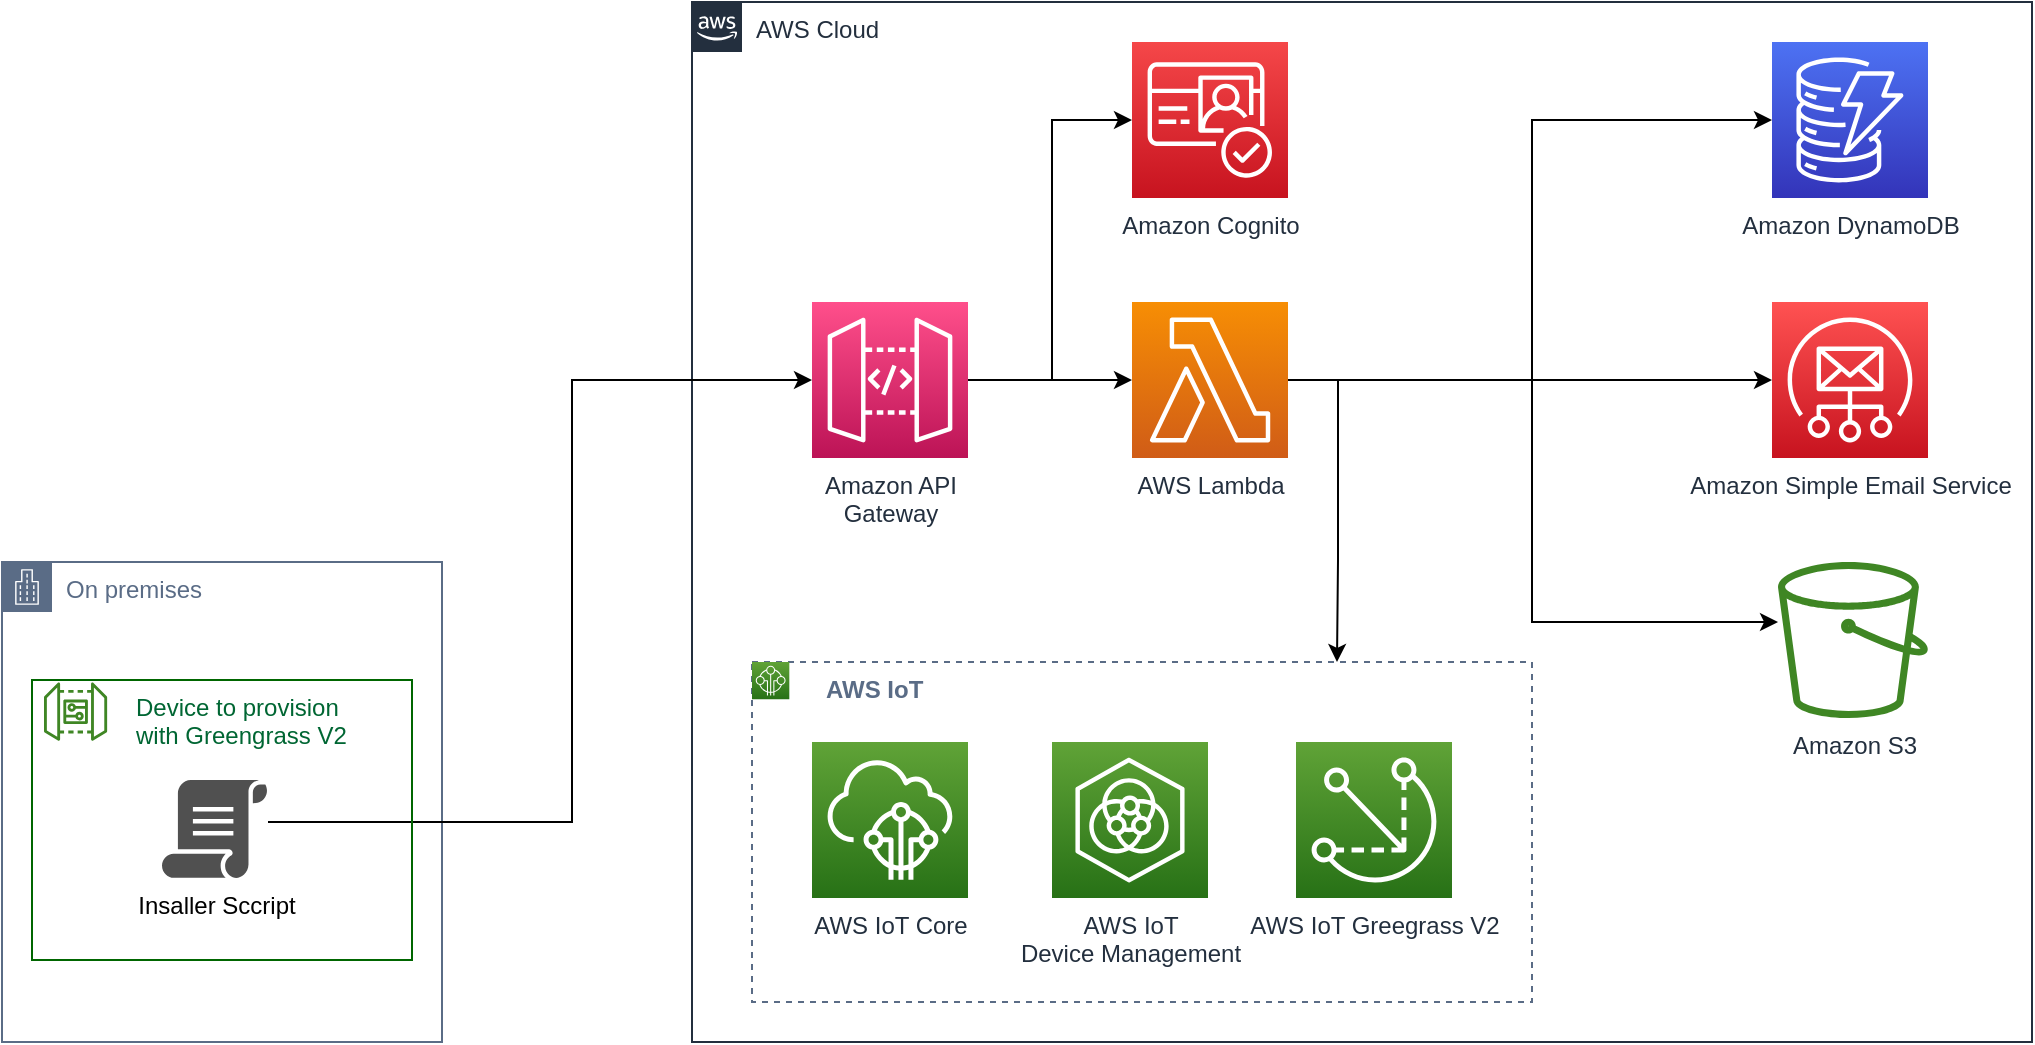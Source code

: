 <mxfile version="20.2.3" type="device" pages="4"><diagram id="pwT8sl2vOf0F4IHVOKYF" name="Overall Architecture"><mxGraphModel dx="1653" dy="791" grid="1" gridSize="10" guides="1" tooltips="1" connect="1" arrows="1" fold="1" page="1" pageScale="1" pageWidth="1654" pageHeight="2336" math="0" shadow="0"><root><mxCell id="0"/><mxCell id="1" parent="0"/><mxCell id="1mAqULXdNcjuO-byva1z-23" value="AWS Cloud" style="points=[[0,0],[0.25,0],[0.5,0],[0.75,0],[1,0],[1,0.25],[1,0.5],[1,0.75],[1,1],[0.75,1],[0.5,1],[0.25,1],[0,1],[0,0.75],[0,0.5],[0,0.25]];outlineConnect=0;gradientColor=none;html=1;whiteSpace=wrap;fontSize=12;fontStyle=0;container=1;pointerEvents=0;collapsible=0;recursiveResize=0;shape=mxgraph.aws4.group;grIcon=mxgraph.aws4.group_aws_cloud_alt;strokeColor=#232F3E;fillColor=none;verticalAlign=top;align=left;spacingLeft=30;fontColor=#232F3E;dashed=0;" vertex="1" parent="1"><mxGeometry x="420" y="10" width="670" height="520" as="geometry"/></mxCell><mxCell id="1mAqULXdNcjuO-byva1z-12" value="" style="group;fontStyle=1" vertex="1" connectable="0" parent="1"><mxGeometry x="450" y="340" width="390" height="170" as="geometry"/></mxCell><mxCell id="1mAqULXdNcjuO-byva1z-11" value="AWS IoT" style="fillColor=none;strokeColor=#5A6C86;dashed=1;verticalAlign=top;fontStyle=1;fontColor=#5A6C86;align=left;spacingLeft=35;" vertex="1" parent="1mAqULXdNcjuO-byva1z-12"><mxGeometry width="390" height="170" as="geometry"/></mxCell><mxCell id="1mAqULXdNcjuO-byva1z-9" value="" style="sketch=0;points=[[0,0,0],[0.25,0,0],[0.5,0,0],[0.75,0,0],[1,0,0],[0,1,0],[0.25,1,0],[0.5,1,0],[0.75,1,0],[1,1,0],[0,0.25,0],[0,0.5,0],[0,0.75,0],[1,0.25,0],[1,0.5,0],[1,0.75,0]];outlineConnect=0;fontColor=#232F3E;gradientColor=#60A337;gradientDirection=north;fillColor=#277116;strokeColor=#ffffff;dashed=0;verticalLabelPosition=bottom;verticalAlign=top;align=center;html=1;fontSize=12;fontStyle=0;aspect=fixed;shape=mxgraph.aws4.resourceIcon;resIcon=mxgraph.aws4.internet_of_things;" vertex="1" parent="1mAqULXdNcjuO-byva1z-12"><mxGeometry width="18.659" height="18.659" as="geometry"/></mxCell><mxCell id="1mAqULXdNcjuO-byva1z-13" style="edgeStyle=orthogonalEdgeStyle;rounded=0;orthogonalLoop=1;jettySize=auto;html=1;entryX=0;entryY=0.5;entryDx=0;entryDy=0;entryPerimeter=0;" edge="1" parent="1" source="8qQzkwjcF-1jcWsKvcxZ-2" target="1mAqULXdNcjuO-byva1z-1"><mxGeometry relative="1" as="geometry"/></mxCell><mxCell id="1mAqULXdNcjuO-byva1z-14" style="edgeStyle=orthogonalEdgeStyle;rounded=0;orthogonalLoop=1;jettySize=auto;html=1;entryX=0;entryY=0.5;entryDx=0;entryDy=0;entryPerimeter=0;" edge="1" parent="1" source="8qQzkwjcF-1jcWsKvcxZ-2" target="1mAqULXdNcjuO-byva1z-3"><mxGeometry relative="1" as="geometry"><Array as="points"><mxPoint x="600" y="199"/><mxPoint x="600" y="69"/></Array></mxGeometry></mxCell><mxCell id="8qQzkwjcF-1jcWsKvcxZ-2" value="Amazon API &lt;br&gt;Gateway" style="sketch=0;points=[[0,0,0],[0.25,0,0],[0.5,0,0],[0.75,0,0],[1,0,0],[0,1,0],[0.25,1,0],[0.5,1,0],[0.75,1,0],[1,1,0],[0,0.25,0],[0,0.5,0],[0,0.75,0],[1,0.25,0],[1,0.5,0],[1,0.75,0]];outlineConnect=0;fontColor=#232F3E;gradientColor=#FF4F8B;gradientDirection=north;fillColor=#BC1356;strokeColor=#ffffff;dashed=0;verticalLabelPosition=bottom;verticalAlign=top;align=center;html=1;fontSize=12;fontStyle=0;aspect=fixed;shape=mxgraph.aws4.resourceIcon;resIcon=mxgraph.aws4.api_gateway;" vertex="1" parent="1"><mxGeometry x="480" y="160" width="78" height="78" as="geometry"/></mxCell><mxCell id="1mAqULXdNcjuO-byva1z-17" style="edgeStyle=orthogonalEdgeStyle;rounded=0;orthogonalLoop=1;jettySize=auto;html=1;" edge="1" parent="1" source="1mAqULXdNcjuO-byva1z-1" target="1mAqULXdNcjuO-byva1z-2"><mxGeometry relative="1" as="geometry"><Array as="points"><mxPoint x="840" y="199"/><mxPoint x="840" y="69"/></Array></mxGeometry></mxCell><mxCell id="1mAqULXdNcjuO-byva1z-18" style="edgeStyle=orthogonalEdgeStyle;rounded=0;orthogonalLoop=1;jettySize=auto;html=1;" edge="1" parent="1" source="1mAqULXdNcjuO-byva1z-1" target="1mAqULXdNcjuO-byva1z-16"><mxGeometry relative="1" as="geometry"/></mxCell><mxCell id="1mAqULXdNcjuO-byva1z-20" style="edgeStyle=orthogonalEdgeStyle;rounded=0;orthogonalLoop=1;jettySize=auto;html=1;" edge="1" parent="1" source="1mAqULXdNcjuO-byva1z-1" target="1mAqULXdNcjuO-byva1z-19"><mxGeometry relative="1" as="geometry"><Array as="points"><mxPoint x="840" y="199"/><mxPoint x="840" y="320"/></Array></mxGeometry></mxCell><mxCell id="1mAqULXdNcjuO-byva1z-21" style="edgeStyle=orthogonalEdgeStyle;rounded=0;orthogonalLoop=1;jettySize=auto;html=1;entryX=0.75;entryY=0;entryDx=0;entryDy=0;" edge="1" parent="1" source="1mAqULXdNcjuO-byva1z-1" target="1mAqULXdNcjuO-byva1z-11"><mxGeometry relative="1" as="geometry"><Array as="points"><mxPoint x="743" y="199"/><mxPoint x="743" y="289"/></Array></mxGeometry></mxCell><mxCell id="1mAqULXdNcjuO-byva1z-1" value="AWS Lambda" style="sketch=0;points=[[0,0,0],[0.25,0,0],[0.5,0,0],[0.75,0,0],[1,0,0],[0,1,0],[0.25,1,0],[0.5,1,0],[0.75,1,0],[1,1,0],[0,0.25,0],[0,0.5,0],[0,0.75,0],[1,0.25,0],[1,0.5,0],[1,0.75,0]];outlineConnect=0;fontColor=#232F3E;gradientColor=#F78E04;gradientDirection=north;fillColor=#D05C17;strokeColor=#ffffff;dashed=0;verticalLabelPosition=bottom;verticalAlign=top;align=center;html=1;fontSize=12;fontStyle=0;aspect=fixed;shape=mxgraph.aws4.resourceIcon;resIcon=mxgraph.aws4.lambda;" vertex="1" parent="1"><mxGeometry x="640" y="160" width="78" height="78" as="geometry"/></mxCell><mxCell id="1mAqULXdNcjuO-byva1z-2" value="Amazon DynamoDB" style="sketch=0;points=[[0,0,0],[0.25,0,0],[0.5,0,0],[0.75,0,0],[1,0,0],[0,1,0],[0.25,1,0],[0.5,1,0],[0.75,1,0],[1,1,0],[0,0.25,0],[0,0.5,0],[0,0.75,0],[1,0.25,0],[1,0.5,0],[1,0.75,0]];outlineConnect=0;fontColor=#232F3E;gradientColor=#4D72F3;gradientDirection=north;fillColor=#3334B9;strokeColor=#ffffff;dashed=0;verticalLabelPosition=bottom;verticalAlign=top;align=center;html=1;fontSize=12;fontStyle=0;aspect=fixed;shape=mxgraph.aws4.resourceIcon;resIcon=mxgraph.aws4.dynamodb;" vertex="1" parent="1"><mxGeometry x="960" y="30" width="78" height="78" as="geometry"/></mxCell><mxCell id="1mAqULXdNcjuO-byva1z-3" value="Amazon Cognito" style="sketch=0;points=[[0,0,0],[0.25,0,0],[0.5,0,0],[0.75,0,0],[1,0,0],[0,1,0],[0.25,1,0],[0.5,1,0],[0.75,1,0],[1,1,0],[0,0.25,0],[0,0.5,0],[0,0.75,0],[1,0.25,0],[1,0.5,0],[1,0.75,0]];outlineConnect=0;fontColor=#232F3E;gradientColor=#F54749;gradientDirection=north;fillColor=#C7131F;strokeColor=#ffffff;dashed=0;verticalLabelPosition=bottom;verticalAlign=top;align=center;html=1;fontSize=12;fontStyle=0;aspect=fixed;shape=mxgraph.aws4.resourceIcon;resIcon=mxgraph.aws4.cognito;" vertex="1" parent="1"><mxGeometry x="640" y="30" width="78" height="78" as="geometry"/></mxCell><mxCell id="1mAqULXdNcjuO-byva1z-4" value="AWS IoT Core" style="sketch=0;points=[[0,0,0],[0.25,0,0],[0.5,0,0],[0.75,0,0],[1,0,0],[0,1,0],[0.25,1,0],[0.5,1,0],[0.75,1,0],[1,1,0],[0,0.25,0],[0,0.5,0],[0,0.75,0],[1,0.25,0],[1,0.5,0],[1,0.75,0]];outlineConnect=0;fontColor=#232F3E;gradientColor=#60A337;gradientDirection=north;fillColor=#277116;strokeColor=#ffffff;dashed=0;verticalLabelPosition=bottom;verticalAlign=top;align=center;html=1;fontSize=12;fontStyle=0;aspect=fixed;shape=mxgraph.aws4.resourceIcon;resIcon=mxgraph.aws4.iot_core;" vertex="1" parent="1"><mxGeometry x="480" y="380" width="78" height="78" as="geometry"/></mxCell><mxCell id="1mAqULXdNcjuO-byva1z-6" value="AWS IoT Greegrass V2" style="sketch=0;points=[[0,0,0],[0.25,0,0],[0.5,0,0],[0.75,0,0],[1,0,0],[0,1,0],[0.25,1,0],[0.5,1,0],[0.75,1,0],[1,1,0],[0,0.25,0],[0,0.5,0],[0,0.75,0],[1,0.25,0],[1,0.5,0],[1,0.75,0]];outlineConnect=0;fontColor=#232F3E;gradientColor=#60A337;gradientDirection=north;fillColor=#277116;strokeColor=#ffffff;dashed=0;verticalLabelPosition=bottom;verticalAlign=top;align=center;html=1;fontSize=12;fontStyle=0;aspect=fixed;shape=mxgraph.aws4.resourceIcon;resIcon=mxgraph.aws4.greengrass;" vertex="1" parent="1"><mxGeometry x="722" y="380" width="78" height="78" as="geometry"/></mxCell><mxCell id="1mAqULXdNcjuO-byva1z-7" value="AWS IoT &lt;br&gt;Device Management" style="sketch=0;points=[[0,0,0],[0.25,0,0],[0.5,0,0],[0.75,0,0],[1,0,0],[0,1,0],[0.25,1,0],[0.5,1,0],[0.75,1,0],[1,1,0],[0,0.25,0],[0,0.5,0],[0,0.75,0],[1,0.25,0],[1,0.5,0],[1,0.75,0]];outlineConnect=0;fontColor=#232F3E;gradientColor=#60A337;gradientDirection=north;fillColor=#277116;strokeColor=#ffffff;dashed=0;verticalLabelPosition=bottom;verticalAlign=top;align=center;html=1;fontSize=12;fontStyle=0;aspect=fixed;shape=mxgraph.aws4.resourceIcon;resIcon=mxgraph.aws4.iot_device_management;" vertex="1" parent="1"><mxGeometry x="600" y="380" width="78" height="78" as="geometry"/></mxCell><mxCell id="1mAqULXdNcjuO-byva1z-16" value="Amazon Simple Email Service" style="sketch=0;points=[[0,0,0],[0.25,0,0],[0.5,0,0],[0.75,0,0],[1,0,0],[0,1,0],[0.25,1,0],[0.5,1,0],[0.75,1,0],[1,1,0],[0,0.25,0],[0,0.5,0],[0,0.75,0],[1,0.25,0],[1,0.5,0],[1,0.75,0]];outlineConnect=0;fontColor=#232F3E;gradientColor=#FF5252;gradientDirection=north;fillColor=#C7131F;strokeColor=#ffffff;dashed=0;verticalLabelPosition=bottom;verticalAlign=top;align=center;html=1;fontSize=12;fontStyle=0;aspect=fixed;shape=mxgraph.aws4.resourceIcon;resIcon=mxgraph.aws4.simple_email_service;" vertex="1" parent="1"><mxGeometry x="960" y="160" width="78" height="78" as="geometry"/></mxCell><mxCell id="1mAqULXdNcjuO-byva1z-19" value="Amazon S3" style="sketch=0;outlineConnect=0;fontColor=#232F3E;gradientColor=none;fillColor=#3F8624;strokeColor=none;dashed=0;verticalLabelPosition=bottom;verticalAlign=top;align=center;html=1;fontSize=12;fontStyle=0;aspect=fixed;pointerEvents=1;shape=mxgraph.aws4.bucket;" vertex="1" parent="1"><mxGeometry x="963" y="290" width="75" height="78" as="geometry"/></mxCell><mxCell id="1mAqULXdNcjuO-byva1z-24" value="On premises" style="points=[[0,0],[0.25,0],[0.5,0],[0.75,0],[1,0],[1,0.25],[1,0.5],[1,0.75],[1,1],[0.75,1],[0.5,1],[0.25,1],[0,1],[0,0.75],[0,0.5],[0,0.25]];outlineConnect=0;gradientColor=none;html=1;whiteSpace=wrap;fontSize=12;fontStyle=0;container=1;pointerEvents=0;collapsible=0;recursiveResize=0;shape=mxgraph.aws4.group;grIcon=mxgraph.aws4.group_corporate_data_center;strokeColor=#5A6C86;fillColor=none;verticalAlign=top;align=left;spacingLeft=30;fontColor=#5A6C86;dashed=0;" vertex="1" parent="1"><mxGeometry x="75" y="290" width="220" height="240" as="geometry"/></mxCell><mxCell id="1mAqULXdNcjuO-byva1z-29" style="edgeStyle=orthogonalEdgeStyle;rounded=0;orthogonalLoop=1;jettySize=auto;html=1;fontColor=#000000;" edge="1" parent="1" source="1mAqULXdNcjuO-byva1z-33" target="8qQzkwjcF-1jcWsKvcxZ-2"><mxGeometry relative="1" as="geometry"><mxPoint x="420" y="590" as="sourcePoint"/><Array as="points"><mxPoint x="360" y="420"/><mxPoint x="360" y="199"/></Array></mxGeometry></mxCell><mxCell id="1mAqULXdNcjuO-byva1z-30" value="" style="group" vertex="1" connectable="0" parent="1"><mxGeometry x="90" y="349" width="190" height="140" as="geometry"/></mxCell><mxCell id="1mAqULXdNcjuO-byva1z-31" value="Device to provision &#10;with Greengrass V2" style="fillColor=none;strokeColor=#006600;verticalAlign=top;fontStyle=0;fontColor=#006633;align=left;spacingLeft=50;" vertex="1" parent="1mAqULXdNcjuO-byva1z-30"><mxGeometry width="190" height="140" as="geometry"/></mxCell><mxCell id="1mAqULXdNcjuO-byva1z-32" value="" style="sketch=0;outlineConnect=0;fontColor=#232F3E;gradientColor=none;fillColor=#3F8624;strokeColor=none;dashed=0;verticalLabelPosition=bottom;verticalAlign=top;align=center;html=1;fontSize=12;fontStyle=0;aspect=fixed;pointerEvents=1;shape=mxgraph.aws4.iot_device_gateway;" vertex="1" parent="1mAqULXdNcjuO-byva1z-30"><mxGeometry x="6" width="31.571" height="31.571" as="geometry"/></mxCell><mxCell id="1mAqULXdNcjuO-byva1z-33" value="Insaller Sccript" style="sketch=0;pointerEvents=1;shadow=0;dashed=0;html=1;strokeColor=none;fillColor=#505050;labelPosition=center;verticalLabelPosition=bottom;verticalAlign=top;outlineConnect=0;align=center;shape=mxgraph.office.concepts.script;fontColor=#000000;" vertex="1" parent="1mAqULXdNcjuO-byva1z-30"><mxGeometry x="65" y="50" width="53" height="49" as="geometry"/></mxCell></root></mxGraphModel></diagram><diagram id="G95hl5rk4FMxB3ET3YRE" name="API Details"><mxGraphModel dx="1847" dy="933" grid="1" gridSize="10" guides="1" tooltips="1" connect="1" arrows="1" fold="1" page="1" pageScale="1" pageWidth="1654" pageHeight="2336" math="0" shadow="0"><root><mxCell id="0"/><mxCell id="1" parent="0"/><mxCell id="Cnby-QIscayuw85rqntg-1" style="edgeStyle=orthogonalEdgeStyle;rounded=0;orthogonalLoop=1;jettySize=auto;html=1;" edge="1" parent="1" source="Cnby-QIscayuw85rqntg-2" target="Cnby-QIscayuw85rqntg-3"><mxGeometry relative="1" as="geometry"/></mxCell><mxCell id="Cnby-QIscayuw85rqntg-2" value="/manage/init - GET" style="sketch=0;outlineConnect=0;fontColor=#232F3E;gradientColor=none;fillColor=#B0084D;strokeColor=none;dashed=0;verticalLabelPosition=bottom;verticalAlign=top;align=center;html=1;fontSize=12;fontStyle=0;aspect=fixed;pointerEvents=1;shape=mxgraph.aws4.endpoint;" vertex="1" parent="1"><mxGeometry x="520" y="142" width="60" height="60" as="geometry"/></mxCell><mxCell id="Cnby-QIscayuw85rqntg-3" value="&amp;nbsp;ggi_apigw_redirect_auth_for_init_form_lambda" style="sketch=0;outlineConnect=0;fontColor=#232F3E;gradientColor=none;fillColor=#D45B07;strokeColor=none;dashed=0;verticalLabelPosition=bottom;verticalAlign=top;align=center;html=1;fontSize=12;fontStyle=0;aspect=fixed;pointerEvents=1;shape=mxgraph.aws4.lambda_function;" vertex="1" parent="1"><mxGeometry x="763" y="140" width="64" height="64" as="geometry"/></mxCell><mxCell id="wr21mcJ6jkp9Qhzaqkdc-1" style="edgeStyle=orthogonalEdgeStyle;rounded=0;orthogonalLoop=1;jettySize=auto;html=1;" edge="1" source="wr21mcJ6jkp9Qhzaqkdc-2" target="wr21mcJ6jkp9Qhzaqkdc-3" parent="1"><mxGeometry relative="1" as="geometry"/></mxCell><mxCell id="wr21mcJ6jkp9Qhzaqkdc-2" value="/manage/init/form - GET" style="sketch=0;outlineConnect=0;fontColor=#232F3E;gradientColor=none;fillColor=#B0084D;strokeColor=none;dashed=0;verticalLabelPosition=bottom;verticalAlign=top;align=center;html=1;fontSize=12;fontStyle=0;aspect=fixed;pointerEvents=1;shape=mxgraph.aws4.endpoint;" vertex="1" parent="1"><mxGeometry x="520" y="242" width="60" height="60" as="geometry"/></mxCell><mxCell id="wr21mcJ6jkp9Qhzaqkdc-3" value="&lt;div&gt;&amp;nbsp;ggi_apigw_init_get_form_lambda&lt;/div&gt;" style="sketch=0;outlineConnect=0;fontColor=#232F3E;gradientColor=none;fillColor=#D45B07;strokeColor=none;dashed=0;verticalLabelPosition=bottom;verticalAlign=top;align=center;html=1;fontSize=12;fontStyle=0;aspect=fixed;pointerEvents=1;shape=mxgraph.aws4.lambda_function;" vertex="1" parent="1"><mxGeometry x="763" y="240" width="64" height="64" as="geometry"/></mxCell><mxCell id="wr21mcJ6jkp9Qhzaqkdc-6" style="edgeStyle=orthogonalEdgeStyle;rounded=0;orthogonalLoop=1;jettySize=auto;html=1;" edge="1" source="wr21mcJ6jkp9Qhzaqkdc-7" target="wr21mcJ6jkp9Qhzaqkdc-8" parent="1"><mxGeometry relative="1" as="geometry"/></mxCell><mxCell id="wr21mcJ6jkp9Qhzaqkdc-7" value="/manage/init/form - POST" style="sketch=0;outlineConnect=0;fontColor=#232F3E;gradientColor=none;fillColor=#B0084D;strokeColor=none;dashed=0;verticalLabelPosition=bottom;verticalAlign=top;align=center;html=1;fontSize=12;fontStyle=0;aspect=fixed;pointerEvents=1;shape=mxgraph.aws4.endpoint;" vertex="1" parent="1"><mxGeometry x="520" y="342" width="60" height="60" as="geometry"/></mxCell><mxCell id="wr21mcJ6jkp9Qhzaqkdc-8" value="&lt;div&gt;&amp;nbsp;ggi_apigw_init_process_form_lambda&lt;/div&gt;" style="sketch=0;outlineConnect=0;fontColor=#232F3E;gradientColor=none;fillColor=#D45B07;strokeColor=none;dashed=0;verticalLabelPosition=bottom;verticalAlign=top;align=center;html=1;fontSize=12;fontStyle=0;aspect=fixed;pointerEvents=1;shape=mxgraph.aws4.lambda_function;" vertex="1" parent="1"><mxGeometry x="763" y="340" width="64" height="64" as="geometry"/></mxCell><mxCell id="wr21mcJ6jkp9Qhzaqkdc-9" style="edgeStyle=orthogonalEdgeStyle;rounded=0;orthogonalLoop=1;jettySize=auto;html=1;" edge="1" source="wr21mcJ6jkp9Qhzaqkdc-10" target="wr21mcJ6jkp9Qhzaqkdc-11" parent="1"><mxGeometry relative="1" as="geometry"/></mxCell><mxCell id="wr21mcJ6jkp9Qhzaqkdc-10" value="/manage/request - GET" style="sketch=0;outlineConnect=0;fontColor=#232F3E;gradientColor=none;fillColor=#B0084D;strokeColor=none;dashed=0;verticalLabelPosition=bottom;verticalAlign=top;align=center;html=1;fontSize=12;fontStyle=0;aspect=fixed;pointerEvents=1;shape=mxgraph.aws4.endpoint;" vertex="1" parent="1"><mxGeometry x="520" y="442" width="60" height="60" as="geometry"/></mxCell><mxCell id="wr21mcJ6jkp9Qhzaqkdc-11" value="&lt;div&gt;&amp;nbsp;ggi_apigw_provisioning_request_allow_lambda&lt;/div&gt;" style="sketch=0;outlineConnect=0;fontColor=#232F3E;gradientColor=none;fillColor=#D45B07;strokeColor=none;dashed=0;verticalLabelPosition=bottom;verticalAlign=top;align=center;html=1;fontSize=12;fontStyle=0;aspect=fixed;pointerEvents=1;shape=mxgraph.aws4.lambda_function;" vertex="1" parent="1"><mxGeometry x="763" y="440" width="64" height="64" as="geometry"/></mxCell><mxCell id="wr21mcJ6jkp9Qhzaqkdc-14" style="edgeStyle=orthogonalEdgeStyle;rounded=0;orthogonalLoop=1;jettySize=auto;html=1;" edge="1" source="wr21mcJ6jkp9Qhzaqkdc-15" target="wr21mcJ6jkp9Qhzaqkdc-16" parent="1"><mxGeometry relative="1" as="geometry"/></mxCell><mxCell id="wr21mcJ6jkp9Qhzaqkdc-15" value="/provision/greengrass-config - GET" style="sketch=0;outlineConnect=0;fontColor=#232F3E;gradientColor=none;fillColor=#B0084D;strokeColor=none;dashed=0;verticalLabelPosition=bottom;verticalAlign=top;align=center;html=1;fontSize=12;fontStyle=0;aspect=fixed;pointerEvents=1;shape=mxgraph.aws4.endpoint;" vertex="1" parent="1"><mxGeometry x="520" y="542" width="60" height="60" as="geometry"/></mxCell><mxCell id="wr21mcJ6jkp9Qhzaqkdc-16" value="&lt;div&gt;&amp;nbsp;ggi_apigw_provision_greengrass_config_lambda&lt;/div&gt;" style="sketch=0;outlineConnect=0;fontColor=#232F3E;gradientColor=none;fillColor=#D45B07;strokeColor=none;dashed=0;verticalLabelPosition=bottom;verticalAlign=top;align=center;html=1;fontSize=12;fontStyle=0;aspect=fixed;pointerEvents=1;shape=mxgraph.aws4.lambda_function;" vertex="1" parent="1"><mxGeometry x="763" y="540" width="64" height="64" as="geometry"/></mxCell><mxCell id="wr21mcJ6jkp9Qhzaqkdc-17" style="edgeStyle=orthogonalEdgeStyle;rounded=0;orthogonalLoop=1;jettySize=auto;html=1;" edge="1" source="wr21mcJ6jkp9Qhzaqkdc-18" target="wr21mcJ6jkp9Qhzaqkdc-19" parent="1"><mxGeometry relative="1" as="geometry"/></mxCell><mxCell id="wr21mcJ6jkp9Qhzaqkdc-18" value="/provision/register-thing - POST" style="sketch=0;outlineConnect=0;fontColor=#232F3E;gradientColor=none;fillColor=#B0084D;strokeColor=none;dashed=0;verticalLabelPosition=bottom;verticalAlign=top;align=center;html=1;fontSize=12;fontStyle=0;aspect=fixed;pointerEvents=1;shape=mxgraph.aws4.endpoint;" vertex="1" parent="1"><mxGeometry x="520" y="642" width="60" height="60" as="geometry"/></mxCell><mxCell id="wr21mcJ6jkp9Qhzaqkdc-19" value="&lt;div&gt;&amp;nbsp;ggi_apigw_provision_thing_lambda&lt;/div&gt;" style="sketch=0;outlineConnect=0;fontColor=#232F3E;gradientColor=none;fillColor=#D45B07;strokeColor=none;dashed=0;verticalLabelPosition=bottom;verticalAlign=top;align=center;html=1;fontSize=12;fontStyle=0;aspect=fixed;pointerEvents=1;shape=mxgraph.aws4.lambda_function;" vertex="1" parent="1"><mxGeometry x="763" y="640" width="64" height="64" as="geometry"/></mxCell><mxCell id="wr21mcJ6jkp9Qhzaqkdc-20" style="edgeStyle=orthogonalEdgeStyle;rounded=0;orthogonalLoop=1;jettySize=auto;html=1;" edge="1" source="wr21mcJ6jkp9Qhzaqkdc-21" target="wr21mcJ6jkp9Qhzaqkdc-22" parent="1"><mxGeometry relative="1" as="geometry"/></mxCell><mxCell id="wr21mcJ6jkp9Qhzaqkdc-21" value="/request/create - GET" style="sketch=0;outlineConnect=0;fontColor=#232F3E;gradientColor=none;fillColor=#B0084D;strokeColor=none;dashed=0;verticalLabelPosition=bottom;verticalAlign=top;align=center;html=1;fontSize=12;fontStyle=0;aspect=fixed;pointerEvents=1;shape=mxgraph.aws4.endpoint;" vertex="1" parent="1"><mxGeometry x="520" y="742" width="60" height="60" as="geometry"/></mxCell><mxCell id="wr21mcJ6jkp9Qhzaqkdc-22" value="&lt;div&gt;&amp;nbsp;ggi_create_provisioning_request_lambda&lt;/div&gt;" style="sketch=0;outlineConnect=0;fontColor=#232F3E;gradientColor=none;fillColor=#D45B07;strokeColor=none;dashed=0;verticalLabelPosition=bottom;verticalAlign=top;align=center;html=1;fontSize=12;fontStyle=0;aspect=fixed;pointerEvents=1;shape=mxgraph.aws4.lambda_function;" vertex="1" parent="1"><mxGeometry x="763" y="740" width="64" height="64" as="geometry"/></mxCell><mxCell id="wr21mcJ6jkp9Qhzaqkdc-23" style="edgeStyle=orthogonalEdgeStyle;rounded=0;orthogonalLoop=1;jettySize=auto;html=1;" edge="1" source="wr21mcJ6jkp9Qhzaqkdc-24" target="wr21mcJ6jkp9Qhzaqkdc-25" parent="1"><mxGeometry relative="1" as="geometry"/></mxCell><mxCell id="wr21mcJ6jkp9Qhzaqkdc-24" value="/request/status - GET" style="sketch=0;outlineConnect=0;fontColor=#232F3E;gradientColor=none;fillColor=#B0084D;strokeColor=none;dashed=0;verticalLabelPosition=bottom;verticalAlign=top;align=center;html=1;fontSize=12;fontStyle=0;aspect=fixed;pointerEvents=1;shape=mxgraph.aws4.endpoint;" vertex="1" parent="1"><mxGeometry x="520" y="842" width="60" height="60" as="geometry"/></mxCell><mxCell id="wr21mcJ6jkp9Qhzaqkdc-25" value="&lt;div&gt;&amp;nbsp;ggi_apigw_provisioning_request_status_lambdda&lt;/div&gt;" style="sketch=0;outlineConnect=0;fontColor=#232F3E;gradientColor=none;fillColor=#D45B07;strokeColor=none;dashed=0;verticalLabelPosition=bottom;verticalAlign=top;align=center;html=1;fontSize=12;fontStyle=0;aspect=fixed;pointerEvents=1;shape=mxgraph.aws4.lambda_function;" vertex="1" parent="1"><mxGeometry x="763" y="840" width="64" height="64" as="geometry"/></mxCell><mxCell id="wr21mcJ6jkp9Qhzaqkdc-26" style="edgeStyle=orthogonalEdgeStyle;rounded=0;orthogonalLoop=1;jettySize=auto;html=1;" edge="1" source="wr21mcJ6jkp9Qhzaqkdc-27" target="wr21mcJ6jkp9Qhzaqkdc-28" parent="1"><mxGeometry relative="1" as="geometry"/></mxCell><mxCell id="wr21mcJ6jkp9Qhzaqkdc-27" value="/request/update - GET" style="sketch=0;outlineConnect=0;fontColor=#232F3E;gradientColor=none;fillColor=#B0084D;strokeColor=none;dashed=0;verticalLabelPosition=bottom;verticalAlign=top;align=center;html=1;fontSize=12;fontStyle=0;aspect=fixed;pointerEvents=1;shape=mxgraph.aws4.endpoint;" vertex="1" parent="1"><mxGeometry x="520" y="942" width="60" height="60" as="geometry"/></mxCell><mxCell id="wr21mcJ6jkp9Qhzaqkdc-28" value="&lt;div&gt;&amp;nbsp;ggi_apigw_provisioning_request_update_lambda&lt;/div&gt;" style="sketch=0;outlineConnect=0;fontColor=#232F3E;gradientColor=none;fillColor=#D45B07;strokeColor=none;dashed=0;verticalLabelPosition=bottom;verticalAlign=top;align=center;html=1;fontSize=12;fontStyle=0;aspect=fixed;pointerEvents=1;shape=mxgraph.aws4.lambda_function;" vertex="1" parent="1"><mxGeometry x="763" y="940" width="64" height="64" as="geometry"/></mxCell><mxCell id="wr21mcJ6jkp9Qhzaqkdc-29" value="User Starting Point" style="text;html=1;align=left;verticalAlign=middle;resizable=0;points=[];autosize=1;strokeColor=none;fillColor=none;fontColor=#000000;fontStyle=1;fontSize=14;" vertex="1" parent="1"><mxGeometry x="240" y="157" width="150" height="30" as="geometry"/></mxCell><mxCell id="wr21mcJ6jkp9Qhzaqkdc-30" value="Get Provisioning Request Form" style="text;html=1;align=left;verticalAlign=middle;resizable=0;points=[];autosize=1;strokeColor=none;fillColor=none;fontColor=#000000;fontStyle=1;fontSize=14;" vertex="1" parent="1"><mxGeometry x="240" y="257" width="230" height="30" as="geometry"/></mxCell><mxCell id="wr21mcJ6jkp9Qhzaqkdc-31" value="Post Provisioning Request Form" style="text;html=1;align=left;verticalAlign=middle;resizable=0;points=[];autosize=1;strokeColor=none;fillColor=none;fontColor=#000000;fontStyle=1;fontSize=14;" vertex="1" parent="1"><mxGeometry x="240" y="357" width="240" height="30" as="geometry"/></mxCell><mxCell id="wr21mcJ6jkp9Qhzaqkdc-32" value="Allow/Deny Provisioning Request" style="text;html=1;align=left;verticalAlign=middle;resizable=0;points=[];autosize=1;strokeColor=none;fillColor=none;fontColor=#000000;fontStyle=1;fontSize=14;" vertex="1" parent="1"><mxGeometry x="240" y="457" width="250" height="30" as="geometry"/></mxCell><mxCell id="wr21mcJ6jkp9Qhzaqkdc-33" value="Fetch Greengrass Config" style="text;html=1;align=left;verticalAlign=middle;resizable=0;points=[];autosize=1;strokeColor=none;fillColor=none;fontColor=#000000;fontStyle=1;fontSize=14;" vertex="1" parent="1"><mxGeometry x="240" y="557" width="190" height="30" as="geometry"/></mxCell><mxCell id="wr21mcJ6jkp9Qhzaqkdc-34" value="Provision IoT Core Thing" style="text;html=1;align=left;verticalAlign=middle;resizable=0;points=[];autosize=1;strokeColor=none;fillColor=none;fontColor=#000000;fontStyle=1;fontSize=14;" vertex="1" parent="1"><mxGeometry x="240" y="657" width="190" height="30" as="geometry"/></mxCell><mxCell id="wr21mcJ6jkp9Qhzaqkdc-35" value="Create New Provisioning Request" style="text;html=1;align=left;verticalAlign=middle;resizable=0;points=[];autosize=1;strokeColor=none;fillColor=none;fontColor=#000000;fontStyle=1;fontSize=14;" vertex="1" parent="1"><mxGeometry x="240" y="757" width="250" height="30" as="geometry"/></mxCell><mxCell id="wr21mcJ6jkp9Qhzaqkdc-36" value="Check Provisioning Request Status" style="text;html=1;align=left;verticalAlign=middle;resizable=0;points=[];autosize=1;strokeColor=none;fillColor=none;fontColor=#000000;fontStyle=1;fontSize=14;" vertex="1" parent="1"><mxGeometry x="240" y="857" width="260" height="30" as="geometry"/></mxCell><mxCell id="wr21mcJ6jkp9Qhzaqkdc-37" value="Update Provisioning Request Status" style="text;html=1;align=left;verticalAlign=middle;resizable=0;points=[];autosize=1;strokeColor=none;fillColor=none;fontColor=#000000;fontStyle=1;fontSize=14;" vertex="1" parent="1"><mxGeometry x="240" y="957" width="270" height="30" as="geometry"/></mxCell><mxCell id="E_8k63Bj9qFMiNzTSbTX-1" value="User" style="sketch=0;outlineConnect=0;fontColor=#232F3E;gradientColor=none;strokeColor=#232F3E;fillColor=#ffffff;dashed=0;verticalLabelPosition=bottom;verticalAlign=top;align=center;html=1;fontSize=12;fontStyle=0;aspect=fixed;shape=mxgraph.aws4.resourceIcon;resIcon=mxgraph.aws4.user;" vertex="1" parent="1"><mxGeometry x="190" y="157" width="30" height="30" as="geometry"/></mxCell><mxCell id="E_8k63Bj9qFMiNzTSbTX-2" value="Script" style="sketch=0;pointerEvents=1;shadow=0;dashed=0;html=1;strokeColor=none;fillColor=#505050;labelPosition=center;verticalLabelPosition=bottom;verticalAlign=top;outlineConnect=0;align=center;shape=mxgraph.office.concepts.script;fontSize=14;fontColor=#000000;" vertex="1" parent="1"><mxGeometry x="190" y="557" width="30" height="29" as="geometry"/></mxCell><mxCell id="E_8k63Bj9qFMiNzTSbTX-3" value="User" style="sketch=0;outlineConnect=0;fontColor=#232F3E;gradientColor=none;strokeColor=#232F3E;fillColor=#ffffff;dashed=0;verticalLabelPosition=bottom;verticalAlign=top;align=center;html=1;fontSize=12;fontStyle=0;aspect=fixed;shape=mxgraph.aws4.resourceIcon;resIcon=mxgraph.aws4.user;" vertex="1" parent="1"><mxGeometry x="190" y="254" width="30" height="30" as="geometry"/></mxCell><mxCell id="E_8k63Bj9qFMiNzTSbTX-4" value="User" style="sketch=0;outlineConnect=0;fontColor=#232F3E;gradientColor=none;strokeColor=#232F3E;fillColor=#ffffff;dashed=0;verticalLabelPosition=bottom;verticalAlign=top;align=center;html=1;fontSize=12;fontStyle=0;aspect=fixed;shape=mxgraph.aws4.resourceIcon;resIcon=mxgraph.aws4.user;" vertex="1" parent="1"><mxGeometry x="190" y="354" width="30" height="30" as="geometry"/></mxCell><mxCell id="E_8k63Bj9qFMiNzTSbTX-6" value="User" style="sketch=0;outlineConnect=0;fontColor=#232F3E;gradientColor=none;strokeColor=#232F3E;fillColor=#ffffff;dashed=0;verticalLabelPosition=bottom;verticalAlign=top;align=center;html=1;fontSize=12;fontStyle=0;aspect=fixed;shape=mxgraph.aws4.resourceIcon;resIcon=mxgraph.aws4.user;" vertex="1" parent="1"><mxGeometry x="190" y="454" width="30" height="30" as="geometry"/></mxCell><mxCell id="E_8k63Bj9qFMiNzTSbTX-7" value="Script" style="sketch=0;pointerEvents=1;shadow=0;dashed=0;html=1;strokeColor=none;fillColor=#505050;labelPosition=center;verticalLabelPosition=bottom;verticalAlign=top;outlineConnect=0;align=center;shape=mxgraph.office.concepts.script;fontSize=14;fontColor=#000000;" vertex="1" parent="1"><mxGeometry x="190" y="657" width="30" height="29" as="geometry"/></mxCell><mxCell id="E_8k63Bj9qFMiNzTSbTX-8" value="Script" style="sketch=0;pointerEvents=1;shadow=0;dashed=0;html=1;strokeColor=none;fillColor=#505050;labelPosition=center;verticalLabelPosition=bottom;verticalAlign=top;outlineConnect=0;align=center;shape=mxgraph.office.concepts.script;fontSize=14;fontColor=#000000;" vertex="1" parent="1"><mxGeometry x="190" y="758" width="30" height="29" as="geometry"/></mxCell><mxCell id="E_8k63Bj9qFMiNzTSbTX-9" value="Script" style="sketch=0;pointerEvents=1;shadow=0;dashed=0;html=1;strokeColor=none;fillColor=#505050;labelPosition=center;verticalLabelPosition=bottom;verticalAlign=top;outlineConnect=0;align=center;shape=mxgraph.office.concepts.script;fontSize=14;fontColor=#000000;" vertex="1" parent="1"><mxGeometry x="190" y="858" width="30" height="29" as="geometry"/></mxCell><mxCell id="E_8k63Bj9qFMiNzTSbTX-10" value="Script" style="sketch=0;pointerEvents=1;shadow=0;dashed=0;html=1;strokeColor=none;fillColor=#505050;labelPosition=center;verticalLabelPosition=bottom;verticalAlign=top;outlineConnect=0;align=center;shape=mxgraph.office.concepts.script;fontSize=14;fontColor=#000000;" vertex="1" parent="1"><mxGeometry x="190" y="958" width="30" height="29" as="geometry"/></mxCell><mxCell id="3tPnHXuPOLyHO9MA963F-5" style="edgeStyle=orthogonalEdgeStyle;rounded=0;orthogonalLoop=1;jettySize=auto;html=1;fontSize=14;fontColor=#000000;" edge="1" parent="1" source="3tPnHXuPOLyHO9MA963F-1" target="wr21mcJ6jkp9Qhzaqkdc-19"><mxGeometry relative="1" as="geometry"/></mxCell><mxCell id="3tPnHXuPOLyHO9MA963F-1" value="Provisioning &lt;br&gt;Template Skeleton" style="sketch=0;aspect=fixed;pointerEvents=1;shadow=0;dashed=0;html=1;strokeColor=none;labelPosition=center;verticalLabelPosition=bottom;verticalAlign=top;align=center;fillColor=#00188D;shape=mxgraph.mscae.enterprise.document;fontSize=12;" vertex="1" parent="1"><mxGeometry x="1000" y="647" width="40" height="50" as="geometry"/></mxCell><mxCell id="3tPnHXuPOLyHO9MA963F-6" style="edgeStyle=orthogonalEdgeStyle;rounded=0;orthogonalLoop=1;jettySize=auto;html=1;fontSize=14;fontColor=#000000;" edge="1" parent="1" source="3tPnHXuPOLyHO9MA963F-2" target="wr21mcJ6jkp9Qhzaqkdc-16"><mxGeometry relative="1" as="geometry"/></mxCell><mxCell id="3tPnHXuPOLyHO9MA963F-2" value="Greengrass Configuration&lt;br&gt;Template" style="sketch=0;outlineConnect=0;fontColor=#232F3E;gradientColor=none;fillColor=#3F8624;strokeColor=none;dashed=0;verticalLabelPosition=bottom;verticalAlign=top;align=center;html=1;fontSize=12;fontStyle=0;aspect=fixed;pointerEvents=1;shape=mxgraph.aws4.iot_greengrass_recipe;" vertex="1" parent="1"><mxGeometry x="1000" y="544" width="40.9" height="58" as="geometry"/></mxCell><mxCell id="3tPnHXuPOLyHO9MA963F-4" style="edgeStyle=orthogonalEdgeStyle;rounded=0;orthogonalLoop=1;jettySize=auto;html=1;entryX=1;entryY=0.5;entryDx=0;entryDy=0;entryPerimeter=0;fontSize=14;fontColor=#000000;" edge="1" parent="1" source="3tPnHXuPOLyHO9MA963F-3" target="3tPnHXuPOLyHO9MA963F-1"><mxGeometry relative="1" as="geometry"/></mxCell><mxCell id="3tPnHXuPOLyHO9MA963F-3" value="IoT Policies" style="sketch=0;outlineConnect=0;fontColor=#232F3E;gradientColor=none;fillColor=#3F8624;strokeColor=none;dashed=0;verticalLabelPosition=bottom;verticalAlign=top;align=center;html=1;fontSize=12;fontStyle=0;aspect=fixed;pointerEvents=1;shape=mxgraph.aws4.policy;" vertex="1" parent="1"><mxGeometry x="1110" y="643.5" width="66.36" height="57" as="geometry"/></mxCell><mxCell id="3tPnHXuPOLyHO9MA963F-8" style="edgeStyle=orthogonalEdgeStyle;rounded=0;orthogonalLoop=1;jettySize=auto;html=1;fontSize=14;fontColor=#000000;" edge="1" parent="1" source="3tPnHXuPOLyHO9MA963F-7" target="wr21mcJ6jkp9Qhzaqkdc-11"><mxGeometry relative="1" as="geometry"/></mxCell><mxCell id="3tPnHXuPOLyHO9MA963F-7" value="Installation Script" style="sketch=0;pointerEvents=1;shadow=0;dashed=0;html=1;strokeColor=none;fillColor=#505050;labelPosition=center;verticalLabelPosition=bottom;verticalAlign=top;outlineConnect=0;align=center;shape=mxgraph.office.concepts.script;fontSize=14;fontColor=#000000;" vertex="1" parent="1"><mxGeometry x="1000" y="447" width="60" height="50" as="geometry"/></mxCell></root></mxGraphModel></diagram><diagram id="n-TkMeC22PGbFXVOgnqC" name="Authentication Workflows"><mxGraphModel dx="1308" dy="661" grid="1" gridSize="10" guides="1" tooltips="1" connect="1" arrows="1" fold="1" page="1" pageScale="1" pageWidth="1654" pageHeight="2336" math="0" shadow="0"><root><mxCell id="0"/><mxCell id="1" parent="0"/><mxCell id="Pb9NQ0nNdF_2P9qRjUKu-1" value="Trusted&lt;br&gt;Provisioning Operator&lt;br&gt;(unprivileged)" style="shape=actor;whiteSpace=wrap;html=1;labelPosition=center;verticalLabelPosition=bottom;align=center;verticalAlign=top;fontStyle=1" parent="1" vertex="1"><mxGeometry x="100" y="50" width="50" height="70" as="geometry"/></mxCell><mxCell id="Pb9NQ0nNdF_2P9qRjUKu-2" value="Device / Gateway" style="sketch=0;outlineConnect=0;fontColor=#232F3E;gradientColor=none;fillColor=#3F8624;strokeColor=none;dashed=0;verticalLabelPosition=bottom;verticalAlign=top;align=center;html=1;fontSize=12;fontStyle=1;aspect=fixed;pointerEvents=1;shape=mxgraph.aws4.iot_device_gateway;" parent="1" vertex="1"><mxGeometry x="320" y="70" width="78" height="78" as="geometry"/></mxCell><mxCell id="Pb9NQ0nNdF_2P9qRjUKu-4" value="AWS Lambda" style="sketch=0;points=[[0,0,0],[0.25,0,0],[0.5,0,0],[0.75,0,0],[1,0,0],[0,1,0],[0.25,1,0],[0.5,1,0],[0.75,1,0],[1,1,0],[0,0.25,0],[0,0.5,0],[0,0.75,0],[1,0.25,0],[1,0.5,0],[1,0.75,0]];outlineConnect=0;fontColor=#232F3E;gradientColor=#F78E04;gradientDirection=north;fillColor=#D05C17;strokeColor=#ffffff;dashed=0;verticalLabelPosition=bottom;verticalAlign=top;align=center;html=1;fontSize=12;fontStyle=1;aspect=fixed;shape=mxgraph.aws4.resourceIcon;resIcon=mxgraph.aws4.lambda;" parent="1" vertex="1"><mxGeometry x="1040" y="80" width="78" height="78" as="geometry"/></mxCell><mxCell id="Pb9NQ0nNdF_2P9qRjUKu-5" value="" style="endArrow=none;html=1;rounded=0;strokeColor=#004C99;startArrow=none;" parent="1" source="PvbRb3xsoXkqdFpzRqzo-1" edge="1"><mxGeometry width="50" height="50" relative="1" as="geometry"><mxPoint x="120" y="1200" as="sourcePoint"/><mxPoint x="120" y="200" as="targetPoint"/></mxGeometry></mxCell><mxCell id="Pb9NQ0nNdF_2P9qRjUKu-6" value="" style="endArrow=none;html=1;rounded=0;strokeColor=#004C99;startArrow=none;" parent="1" source="MVUxMM8Y4wRkrkGj3cZ7-23" edge="1"><mxGeometry width="50" height="50" relative="1" as="geometry"><mxPoint x="360" y="1040" as="sourcePoint"/><mxPoint x="360" y="200" as="targetPoint"/></mxGeometry></mxCell><mxCell id="Pb9NQ0nNdF_2P9qRjUKu-8" value="" style="endArrow=none;html=1;rounded=0;strokeColor=#004C99;" parent="1" edge="1"><mxGeometry width="50" height="50" relative="1" as="geometry"><mxPoint x="600" y="1400" as="sourcePoint"/><mxPoint x="600" y="200" as="targetPoint"/></mxGeometry></mxCell><mxCell id="Pb9NQ0nNdF_2P9qRjUKu-9" value="Amazon &lt;br&gt;API Gateway" style="sketch=0;points=[[0,0,0],[0.25,0,0],[0.5,0,0],[0.75,0,0],[1,0,0],[0,1,0],[0.25,1,0],[0.5,1,0],[0.75,1,0],[1,1,0],[0,0.25,0],[0,0.5,0],[0,0.75,0],[1,0.25,0],[1,0.5,0],[1,0.75,0]];outlineConnect=0;fontColor=#232F3E;gradientColor=#FF4F8B;gradientDirection=north;fillColor=#BC1356;strokeColor=#ffffff;dashed=0;verticalLabelPosition=bottom;verticalAlign=top;align=center;html=1;fontSize=12;fontStyle=1;aspect=fixed;shape=mxgraph.aws4.resourceIcon;resIcon=mxgraph.aws4.api_gateway;" parent="1" vertex="1"><mxGeometry x="800" y="74" width="78" height="78" as="geometry"/></mxCell><mxCell id="Pb9NQ0nNdF_2P9qRjUKu-10" value="" style="endArrow=none;html=1;rounded=0;strokeColor=#004C99;" parent="1" edge="1"><mxGeometry width="50" height="50" relative="1" as="geometry"><mxPoint x="840" y="1400" as="sourcePoint"/><mxPoint x="840" y="200" as="targetPoint"/></mxGeometry></mxCell><mxCell id="Pb9NQ0nNdF_2P9qRjUKu-11" value="Amazon Cognito" style="sketch=0;points=[[0,0,0],[0.25,0,0],[0.5,0,0],[0.75,0,0],[1,0,0],[0,1,0],[0.25,1,0],[0.5,1,0],[0.75,1,0],[1,1,0],[0,0.25,0],[0,0.5,0],[0,0.75,0],[1,0.25,0],[1,0.5,0],[1,0.75,0]];outlineConnect=0;fontColor=#232F3E;gradientColor=#F54749;gradientDirection=north;fillColor=#C7131F;strokeColor=#ffffff;dashed=0;verticalLabelPosition=bottom;verticalAlign=top;align=center;html=1;fontSize=12;fontStyle=1;aspect=fixed;shape=mxgraph.aws4.resourceIcon;resIcon=mxgraph.aws4.cognito;" parent="1" vertex="1"><mxGeometry x="560" y="74" width="78" height="78" as="geometry"/></mxCell><mxCell id="Pb9NQ0nNdF_2P9qRjUKu-12" value="" style="endArrow=none;html=1;rounded=0;strokeColor=#004C99;" parent="1" edge="1"><mxGeometry width="50" height="50" relative="1" as="geometry"><mxPoint x="1080" y="1400" as="sourcePoint"/><mxPoint x="1080" y="200" as="targetPoint"/></mxGeometry></mxCell><mxCell id="dp8mmCeBSQ97tdPurshj-4" value="" style="endArrow=classic;html=1;rounded=0;" parent="1" edge="1"><mxGeometry width="50" height="50" relative="1" as="geometry"><mxPoint x="120" y="230" as="sourcePoint"/><mxPoint x="840" y="230" as="targetPoint"/></mxGeometry></mxCell><mxCell id="dp8mmCeBSQ97tdPurshj-5" value="/manage/init" style="edgeLabel;html=1;align=left;verticalAlign=middle;resizable=0;points=[];" parent="dp8mmCeBSQ97tdPurshj-4" vertex="1" connectable="0"><mxGeometry x="-0.617" y="1" relative="1" as="geometry"><mxPoint x="-72" y="-9" as="offset"/></mxGeometry></mxCell><mxCell id="dp8mmCeBSQ97tdPurshj-7" value="" style="endArrow=classic;html=1;rounded=0;" parent="1" edge="1"><mxGeometry width="50" height="50" relative="1" as="geometry"><mxPoint x="359" y="520" as="sourcePoint"/><mxPoint x="839" y="520" as="targetPoint"/></mxGeometry></mxCell><mxCell id="dp8mmCeBSQ97tdPurshj-11" value="" style="endArrow=classic;html=1;rounded=0;" parent="1" edge="1"><mxGeometry x="-0.583" y="10" width="50" height="50" relative="1" as="geometry"><mxPoint x="120" y="780" as="sourcePoint"/><mxPoint x="600" y="780" as="targetPoint"/><mxPoint as="offset"/></mxGeometry></mxCell><mxCell id="dp8mmCeBSQ97tdPurshj-13" value="Check User in Provisioning Group&lt;br&gt;Validate parameters" style="text;html=1;align=left;verticalAlign=middle;resizable=0;points=[];autosize=1;strokeColor=none;fillColor=none;fontSize=11;" parent="1" vertex="1"><mxGeometry x="1140" y="441" width="180" height="30" as="geometry"/></mxCell><mxCell id="dp8mmCeBSQ97tdPurshj-18" value="" style="endArrow=classic;html=1;rounded=0;" parent="1" edge="1"><mxGeometry width="50" height="50" relative="1" as="geometry"><mxPoint x="1079" y="600" as="sourcePoint"/><mxPoint x="119" y="601" as="targetPoint"/></mxGeometry></mxCell><mxCell id="dqpgRtMCeN1F11XZoGej-5" value="Send email to User" style="edgeLabel;html=1;align=center;verticalAlign=middle;resizable=0;points=[];fontSize=11;fontColor=#000000;" parent="dp8mmCeBSQ97tdPurshj-18" vertex="1" connectable="0"><mxGeometry x="-0.66" relative="1" as="geometry"><mxPoint x="33" as="offset"/></mxGeometry></mxCell><mxCell id="dp8mmCeBSQ97tdPurshj-19" value="" style="outlineConnect=0;dashed=0;verticalLabelPosition=bottom;verticalAlign=top;align=center;html=1;shape=mxgraph.aws3.email;fillColor=#D9A741;gradientColor=none;" parent="1" vertex="1"><mxGeometry x="25.24" y="618" width="39.51" height="30" as="geometry"/></mxCell><mxCell id="dp8mmCeBSQ97tdPurshj-20" value="" style="endArrow=classic;html=1;rounded=0;" parent="1" edge="1"><mxGeometry width="50" height="50" relative="1" as="geometry"><mxPoint x="840" y="520" as="sourcePoint"/><mxPoint x="1080" y="520" as="targetPoint"/></mxGeometry></mxCell><mxCell id="dp8mmCeBSQ97tdPurshj-21" value="" style="endArrow=classic;html=1;rounded=0;" parent="1" edge="1"><mxGeometry width="50" height="50" relative="1" as="geometry"><mxPoint x="1080" y="561" as="sourcePoint"/><mxPoint x="359" y="561" as="targetPoint"/></mxGeometry></mxCell><mxCell id="dp8mmCeBSQ97tdPurshj-30" value="" style="endArrow=classic;html=1;rounded=0;" parent="1" edge="1"><mxGeometry width="50" height="50" relative="1" as="geometry"><mxPoint x="600" y="800" as="sourcePoint"/><mxPoint x="837.5" y="800.32" as="targetPoint"/></mxGeometry></mxCell><mxCell id="dp8mmCeBSQ97tdPurshj-35" value="" style="endArrow=none;html=1;rounded=0;startArrow=classic;startFill=1;endFill=0;" parent="1" edge="1"><mxGeometry width="50" height="50" relative="1" as="geometry"><mxPoint x="1078" y="840" as="sourcePoint"/><mxPoint x="1078" y="800" as="targetPoint"/><Array as="points"><mxPoint x="1118" y="840"/><mxPoint x="1118" y="800"/></Array></mxGeometry></mxCell><mxCell id="dp8mmCeBSQ97tdPurshj-37" value="" style="sketch=0;aspect=fixed;pointerEvents=1;shadow=0;dashed=0;html=1;strokeColor=none;labelPosition=center;verticalLabelPosition=bottom;verticalAlign=top;align=center;fillColor=#00188D;shape=mxgraph.mscae.enterprise.lock" parent="1" vertex="1"><mxGeometry x="850" y="487.8" width="19" height="24.36" as="geometry"/></mxCell><mxCell id="dp8mmCeBSQ97tdPurshj-38" value="" style="sketch=0;aspect=fixed;pointerEvents=1;shadow=0;dashed=0;html=1;strokeColor=none;labelPosition=center;verticalLabelPosition=bottom;verticalAlign=top;align=center;fillColor=#00188D;shape=mxgraph.mscae.enterprise.lock" parent="1" vertex="1"><mxGeometry x="850" y="770" width="19" height="24.36" as="geometry"/></mxCell><mxCell id="MVUxMM8Y4wRkrkGj3cZ7-1" value="" style="outlineConnect=0;dashed=0;verticalLabelPosition=bottom;verticalAlign=top;align=center;html=1;shape=mxgraph.aws3.dynamo_db;fillColor=#2E73B8;gradientColor=none;fontSize=12;" parent="1" vertex="1"><mxGeometry x="1252" y="520" width="40" height="41" as="geometry"/></mxCell><mxCell id="MVUxMM8Y4wRkrkGj3cZ7-4" value="Check request is valid&lt;br&gt;Record Request" style="text;html=1;align=left;verticalAlign=middle;resizable=0;points=[];autosize=1;strokeColor=none;fillColor=none;fontSize=11;" parent="1" vertex="1"><mxGeometry x="1134" y="525.5" width="120" height="30" as="geometry"/></mxCell><mxCell id="MVUxMM8Y4wRkrkGj3cZ7-7" value="" style="endArrow=classic;html=1;rounded=0;" parent="1" edge="1"><mxGeometry width="50" height="50" relative="1" as="geometry"><mxPoint x="1078" y="520" as="sourcePoint"/><mxPoint x="1078" y="560" as="targetPoint"/><Array as="points"><mxPoint x="1118" y="520"/><mxPoint x="1118" y="560"/></Array></mxGeometry></mxCell><mxCell id="MVUxMM8Y4wRkrkGj3cZ7-13" value="" style="outlineConnect=0;dashed=0;verticalLabelPosition=bottom;verticalAlign=top;align=center;html=1;shape=mxgraph.aws3.dynamo_db;fillColor=#2E73B8;gradientColor=none;fontSize=12;" parent="1" vertex="1"><mxGeometry x="1267" y="799.5" width="40" height="41" as="geometry"/></mxCell><mxCell id="MVUxMM8Y4wRkrkGj3cZ7-16" value="200: Confirmed, 202: Records not found, 400:&amp;nbsp; bad request, 500: Internal error" style="endArrow=classic;html=1;rounded=0;" parent="1" edge="1"><mxGeometry x="-0.062" y="-10" width="50" height="50" relative="1" as="geometry"><mxPoint x="1079" y="840" as="sourcePoint"/><mxPoint x="119" y="840" as="targetPoint"/><mxPoint as="offset"/></mxGeometry></mxCell><mxCell id="MVUxMM8Y4wRkrkGj3cZ7-17" value="" style="aspect=fixed;html=1;points=[];align=center;image;fontSize=12;image=img/lib/azure2/general/Browser.svg;" parent="1" vertex="1"><mxGeometry x="34.75" y="330" width="30" height="24" as="geometry"/></mxCell><mxCell id="MVUxMM8Y4wRkrkGj3cZ7-24" value="" style="endArrow=classic;html=1;rounded=0;fontSize=11;exitX=0.5;exitY=1;exitDx=0;exitDy=0;strokeColor=#004C99;" parent="1" source="MVUxMM8Y4wRkrkGj3cZ7-23" edge="1"><mxGeometry width="50" height="50" relative="1" as="geometry"><mxPoint x="368" y="1392" as="sourcePoint"/><mxPoint x="357" y="1399" as="targetPoint"/></mxGeometry></mxCell><mxCell id="MVUxMM8Y4wRkrkGj3cZ7-26" value="Greengrass Core Device Provisionned" style="rounded=1;whiteSpace=wrap;html=1;fontSize=11;fillColor=#d5e8d4;strokeColor=#82b366;" parent="1" vertex="1"><mxGeometry x="297" y="1399" width="120" height="60" as="geometry"/></mxCell><mxCell id="MVUxMM8Y4wRkrkGj3cZ7-27" value="" style="shape=flexArrow;endArrow=classic;startArrow=classic;html=1;rounded=0;fontSize=11;strokeColor=#004C99;" parent="1" edge="1"><mxGeometry width="100" height="100" relative="1" as="geometry"><mxPoint x="1399.71" y="1240" as="sourcePoint"/><mxPoint x="1399.71" y="280" as="targetPoint"/></mxGeometry></mxCell><mxCell id="MVUxMM8Y4wRkrkGj3cZ7-28" value="Max 1 Hour" style="text;html=1;align=center;verticalAlign=middle;resizable=0;points=[];autosize=1;strokeColor=none;fillColor=none;fontSize=40;rotation=-90;fontColor=#004C99;" parent="1" vertex="1"><mxGeometry x="1290" y="641" width="220" height="50" as="geometry"/></mxCell><mxCell id="MVUxMM8Y4wRkrkGj3cZ7-23" value="Installer Script continues operations with its time-limited&lt;br&gt;App Access Token" style="rounded=0;whiteSpace=wrap;html=1;fontSize=11;fillColor=#dae8fc;strokeColor=#6c8ebf;" parent="1" vertex="1"><mxGeometry x="299" y="900" width="120" height="60" as="geometry"/></mxCell><mxCell id="7algg636lBFWEz3eJEkL-1" value="User Authenticates" style="text;html=1;align=left;verticalAlign=middle;resizable=0;points=[];autosize=1;strokeColor=none;fillColor=none;fontSize=11;" parent="1" vertex="1"><mxGeometry x="610" y="770" width="110" height="20" as="geometry"/></mxCell><mxCell id="7algg636lBFWEz3eJEkL-4" value="" style="endArrow=classic;html=1;rounded=0;fontSize=11;" parent="1" edge="1"><mxGeometry y="-10" width="50" height="50" relative="1" as="geometry"><mxPoint x="840" y="800" as="sourcePoint"/><mxPoint x="1080" y="800" as="targetPoint"/><mxPoint as="offset"/></mxGeometry></mxCell><mxCell id="7algg636lBFWEz3eJEkL-7" value="Validate parameters&lt;br&gt;Validate User details&lt;br&gt;against Request&lt;br&gt;Check Request status&lt;br&gt;Update Request in DB&lt;br&gt;to Allowed or Denied" style="text;html=1;align=left;verticalAlign=middle;resizable=0;points=[];autosize=1;strokeColor=none;fillColor=none;fontSize=11;" parent="1" vertex="1"><mxGeometry x="1127" y="780" width="130" height="90" as="geometry"/></mxCell><mxCell id="7algg636lBFWEz3eJEkL-8" value="GET /request/create" style="text;html=1;align=left;verticalAlign=middle;resizable=0;points=[];autosize=1;strokeColor=none;fillColor=none;fontSize=11;fontColor=#000099;" parent="1" vertex="1"><mxGeometry x="878" y="487.16" width="120" height="30" as="geometry"/></mxCell><mxCell id="7algg636lBFWEz3eJEkL-9" value="GET /manage/request" style="text;html=1;align=left;verticalAlign=middle;resizable=0;points=[];autosize=1;strokeColor=none;fillColor=none;fontSize=11;fontColor=#000099;" parent="1" vertex="1"><mxGeometry x="878" y="774.36" width="120" height="20" as="geometry"/></mxCell><mxCell id="PvbRb3xsoXkqdFpzRqzo-1" value="200" style="text;html=1;align=center;verticalAlign=middle;resizable=0;points=[];autosize=1;strokeColor=#82b366;fillColor=#d5e8d4;" parent="1" vertex="1"><mxGeometry x="101" y="870" width="40" height="20" as="geometry"/></mxCell><mxCell id="PvbRb3xsoXkqdFpzRqzo-3" value="" style="endArrow=none;html=1;rounded=0;strokeColor=#004C99;" parent="1" target="PvbRb3xsoXkqdFpzRqzo-1" edge="1"><mxGeometry width="50" height="50" relative="1" as="geometry"><mxPoint x="120" y="1400" as="sourcePoint"/><mxPoint x="120" y="309" as="targetPoint"/></mxGeometry></mxCell><mxCell id="7algg636lBFWEz3eJEkL-12" value="User allowed or denied the provisioning" style="rounded=0;whiteSpace=wrap;html=1;fontSize=11;fillColor=#dae8fc;strokeColor=#6c8ebf;" parent="1" vertex="1"><mxGeometry x="66.25" y="910" width="120" height="40" as="geometry"/></mxCell><mxCell id="PvbRb3xsoXkqdFpzRqzo-10" value="" style="endArrow=classic;html=1;rounded=0;dashed=1;fontSize=23;fontColor=#FF3333;" parent="1" edge="1"><mxGeometry width="50" height="50" relative="1" as="geometry"><mxPoint x="117.5" y="840" as="sourcePoint"/><mxPoint x="80" y="840" as="targetPoint"/></mxGeometry></mxCell><mxCell id="PvbRb3xsoXkqdFpzRqzo-11" value="202" style="text;html=1;align=center;verticalAlign=middle;resizable=0;points=[];autosize=1;strokeColor=#b85450;fillColor=#f8cecc;" parent="1" vertex="1"><mxGeometry x="40.76" y="810" width="40" height="20" as="geometry"/></mxCell><mxCell id="PvbRb3xsoXkqdFpzRqzo-12" value="400" style="text;html=1;align=center;verticalAlign=middle;resizable=0;points=[];autosize=1;strokeColor=#b85450;fillColor=#f8cecc;" parent="1" vertex="1"><mxGeometry x="40.76" y="830" width="40" height="20" as="geometry"/></mxCell><mxCell id="PvbRb3xsoXkqdFpzRqzo-13" value="500" style="text;html=1;align=center;verticalAlign=middle;resizable=0;points=[];autosize=1;strokeColor=#b85450;fillColor=#f8cecc;" parent="1" vertex="1"><mxGeometry x="40.76" y="850" width="40" height="20" as="geometry"/></mxCell><mxCell id="PvbRb3xsoXkqdFpzRqzo-14" value="200" style="text;html=1;align=center;verticalAlign=middle;resizable=0;points=[];autosize=1;strokeColor=#82b366;fillColor=#d5e8d4;" parent="1" vertex="1"><mxGeometry x="336.51" y="572" width="40" height="20" as="geometry"/></mxCell><mxCell id="PvbRb3xsoXkqdFpzRqzo-16" value="403" style="text;html=1;align=center;verticalAlign=middle;resizable=0;points=[];autosize=1;strokeColor=#b85450;fillColor=#f8cecc;" parent="1" vertex="1"><mxGeometry x="280" y="552" width="40" height="20" as="geometry"/></mxCell><mxCell id="PvbRb3xsoXkqdFpzRqzo-17" value="" style="endArrow=classic;html=1;rounded=0;dashed=1;fontSize=23;fontColor=#FF3333;entryX=1.02;entryY=0.432;entryDx=0;entryDy=0;entryPerimeter=0;" parent="1" target="PvbRb3xsoXkqdFpzRqzo-16" edge="1"><mxGeometry width="50" height="50" relative="1" as="geometry"><mxPoint x="360" y="560" as="sourcePoint"/><mxPoint x="510" y="620" as="targetPoint"/></mxGeometry></mxCell><mxCell id="PvbRb3xsoXkqdFpzRqzo-20" value="" style="sketch=0;html=1;aspect=fixed;strokeColor=none;shadow=0;align=center;verticalAlign=top;fillColor=#2D9C5E;shape=mxgraph.gcp2.check;fontSize=11;fontColor=#000000;" parent="1" vertex="1"><mxGeometry x="55.76" y="900" width="25" height="20" as="geometry"/></mxCell><mxCell id="6O3dO2CW5e7l6byDiZV_-1" value="" style="endArrow=classic;html=1;rounded=0;fontSize=14;fontColor=#000000;" edge="1" parent="1"><mxGeometry width="50" height="50" relative="1" as="geometry"><mxPoint x="840" y="230" as="sourcePoint"/><mxPoint x="1080" y="230" as="targetPoint"/></mxGeometry></mxCell><mxCell id="6O3dO2CW5e7l6byDiZV_-2" value="" style="endArrow=classic;html=1;rounded=0;fontSize=14;fontColor=#000000;" edge="1" parent="1"><mxGeometry width="50" height="50" relative="1" as="geometry"><mxPoint x="1080" y="260" as="sourcePoint"/><mxPoint x="120" y="260" as="targetPoint"/></mxGeometry></mxCell><mxCell id="6O3dO2CW5e7l6byDiZV_-3" value="302 redirect to cognito" style="edgeLabel;html=1;align=center;verticalAlign=middle;resizable=0;points=[];fontSize=11;fontColor=#000000;" vertex="1" connectable="0" parent="6O3dO2CW5e7l6byDiZV_-2"><mxGeometry x="-0.708" y="-3" relative="1" as="geometry"><mxPoint as="offset"/></mxGeometry></mxCell><mxCell id="6O3dO2CW5e7l6byDiZV_-4" value="" style="endArrow=classic;html=1;rounded=0;fontSize=11;fontColor=#000000;" edge="1" parent="1"><mxGeometry width="50" height="50" relative="1" as="geometry"><mxPoint x="119" y="290" as="sourcePoint"/><mxPoint x="599" y="290" as="targetPoint"/></mxGeometry></mxCell><mxCell id="6O3dO2CW5e7l6byDiZV_-5" value="User&lt;br&gt;Authenticates" style="text;html=1;align=center;verticalAlign=middle;resizable=0;points=[];autosize=1;strokeColor=none;fillColor=none;fontSize=11;fontColor=#000000;" vertex="1" parent="1"><mxGeometry y="250" width="90" height="40" as="geometry"/></mxCell><mxCell id="6O3dO2CW5e7l6byDiZV_-6" value="" style="endArrow=classic;html=1;rounded=0;fontSize=14;fontColor=#000000;" edge="1" parent="1"><mxGeometry width="50" height="50" relative="1" as="geometry"><mxPoint x="600" y="310" as="sourcePoint"/><mxPoint x="840" y="310" as="targetPoint"/></mxGeometry></mxCell><mxCell id="6O3dO2CW5e7l6byDiZV_-7" value="/manage/init/form - GET" style="edgeLabel;html=1;align=center;verticalAlign=middle;resizable=0;points=[];fontSize=11;fontColor=#000000;" vertex="1" connectable="0" parent="6O3dO2CW5e7l6byDiZV_-6"><mxGeometry x="-0.317" relative="1" as="geometry"><mxPoint as="offset"/></mxGeometry></mxCell><mxCell id="qEH6S_4Qmuqktjk_mYOK-1" value="" style="endArrow=classic;html=1;rounded=0;fontSize=14;fontColor=#000000;" edge="1" parent="1"><mxGeometry width="50" height="50" relative="1" as="geometry"><mxPoint x="840" y="310" as="sourcePoint"/><mxPoint x="1080" y="310" as="targetPoint"/></mxGeometry></mxCell><mxCell id="qEH6S_4Qmuqktjk_mYOK-2" value="" style="endArrow=classic;html=1;rounded=0;fontSize=14;fontColor=#000000;" edge="1" parent="1"><mxGeometry width="50" height="50" relative="1" as="geometry"><mxPoint x="1079" y="330" as="sourcePoint"/><mxPoint x="119" y="330" as="targetPoint"/></mxGeometry></mxCell><mxCell id="qEH6S_4Qmuqktjk_mYOK-10" value="HTML Form" style="edgeLabel;html=1;align=center;verticalAlign=middle;resizable=0;points=[];fontSize=11;fontColor=#000000;" vertex="1" connectable="0" parent="qEH6S_4Qmuqktjk_mYOK-2"><mxGeometry x="-0.692" relative="1" as="geometry"><mxPoint as="offset"/></mxGeometry></mxCell><mxCell id="qEH6S_4Qmuqktjk_mYOK-4" value="User&lt;br&gt;fills the Form" style="text;html=1;align=center;verticalAlign=middle;resizable=0;points=[];autosize=1;strokeColor=none;fillColor=none;fontSize=11;fontColor=#000000;" vertex="1" parent="1"><mxGeometry x="4.75" y="354" width="90" height="40" as="geometry"/></mxCell><mxCell id="qEH6S_4Qmuqktjk_mYOK-5" value="" style="endArrow=classic;html=1;rounded=0;" edge="1" parent="1"><mxGeometry width="50" height="50" relative="1" as="geometry"><mxPoint x="120" y="370" as="sourcePoint"/><mxPoint x="840" y="370" as="targetPoint"/></mxGeometry></mxCell><mxCell id="qEH6S_4Qmuqktjk_mYOK-7" value="" style="endArrow=classic;html=1;rounded=0;fontSize=14;fontColor=#000000;" edge="1" parent="1"><mxGeometry width="50" height="50" relative="1" as="geometry"><mxPoint x="840" y="370" as="sourcePoint"/><mxPoint x="1080" y="370" as="targetPoint"/></mxGeometry></mxCell><mxCell id="qEH6S_4Qmuqktjk_mYOK-8" value="" style="endArrow=classic;html=1;rounded=0;" edge="1" parent="1"><mxGeometry width="50" height="50" relative="1" as="geometry"><mxPoint x="1080" y="370" as="sourcePoint"/><mxPoint x="1080" y="410" as="targetPoint"/><Array as="points"><mxPoint x="1120" y="370"/><mxPoint x="1120" y="410"/></Array></mxGeometry></mxCell><mxCell id="qEH6S_4Qmuqktjk_mYOK-9" value="Validate parameters&lt;br&gt;Customise Script" style="text;html=1;align=left;verticalAlign=middle;resizable=0;points=[];autosize=1;strokeColor=none;fillColor=none;fontSize=11;fontColor=#000000;" vertex="1" parent="1"><mxGeometry x="1127" y="375" width="120" height="40" as="geometry"/></mxCell><mxCell id="qEH6S_4Qmuqktjk_mYOK-11" value="" style="endArrow=classic;html=1;rounded=0;fontSize=14;fontColor=#000000;" edge="1" parent="1"><mxGeometry width="50" height="50" relative="1" as="geometry"><mxPoint x="1079" y="410" as="sourcePoint"/><mxPoint x="119" y="410" as="targetPoint"/></mxGeometry></mxCell><mxCell id="qEH6S_4Qmuqktjk_mYOK-12" value="HTML Script Download Instructions" style="edgeLabel;html=1;align=center;verticalAlign=middle;resizable=0;points=[];fontSize=11;fontColor=#000000;" vertex="1" connectable="0" parent="qEH6S_4Qmuqktjk_mYOK-11"><mxGeometry x="-0.692" relative="1" as="geometry"><mxPoint as="offset"/></mxGeometry></mxCell><mxCell id="qjszKLBG8sG8pe9HL2z5-1" value="Insaller Sccript" style="sketch=0;pointerEvents=1;shadow=0;dashed=0;html=1;strokeColor=none;fillColor=#505050;labelPosition=center;verticalLabelPosition=bottom;verticalAlign=top;outlineConnect=0;align=center;shape=mxgraph.office.concepts.script;fontColor=#000000;" vertex="1" parent="1"><mxGeometry x="1267" y="370" width="43" height="35" as="geometry"/></mxCell><mxCell id="qjszKLBG8sG8pe9HL2z5-2" value="User&lt;br&gt;Downloads Script&lt;br&gt;on Device" style="text;html=1;align=center;verticalAlign=middle;resizable=0;points=[];autosize=1;strokeColor=none;fillColor=none;fontSize=11;fontColor=#000000;" vertex="1" parent="1"><mxGeometry x="7.5" y="431" width="110" height="50" as="geometry"/></mxCell><mxCell id="qjszKLBG8sG8pe9HL2z5-4" value="Insaller Sccript" style="sketch=0;pointerEvents=1;shadow=0;dashed=0;html=1;strokeColor=none;fillColor=#505050;labelPosition=center;verticalLabelPosition=bottom;verticalAlign=top;outlineConnect=0;align=center;shape=mxgraph.office.concepts.script;fontColor=#000000;" vertex="1" parent="1"><mxGeometry x="335.5" y="446" width="43" height="35" as="geometry"/></mxCell><mxCell id="qjszKLBG8sG8pe9HL2z5-6" style="edgeStyle=orthogonalEdgeStyle;rounded=0;orthogonalLoop=1;jettySize=auto;html=1;fontSize=11;fontColor=#000000;" edge="1" parent="1" source="qjszKLBG8sG8pe9HL2z5-5" target="qjszKLBG8sG8pe9HL2z5-4"><mxGeometry relative="1" as="geometry"/></mxCell><mxCell id="qjszKLBG8sG8pe9HL2z5-7" value="pre-signed URL" style="edgeLabel;html=1;align=center;verticalAlign=middle;resizable=0;points=[];fontSize=11;fontColor=#000000;" vertex="1" connectable="0" parent="qjszKLBG8sG8pe9HL2z5-6"><mxGeometry x="0.297" y="1" relative="1" as="geometry"><mxPoint x="22" as="offset"/></mxGeometry></mxCell><mxCell id="qjszKLBG8sG8pe9HL2z5-5" value="" style="sketch=0;outlineConnect=0;fontColor=#232F3E;gradientColor=none;fillColor=#3F8624;strokeColor=none;dashed=0;verticalLabelPosition=bottom;verticalAlign=top;align=center;html=1;fontSize=12;fontStyle=0;aspect=fixed;pointerEvents=1;shape=mxgraph.aws4.bucket;" vertex="1" parent="1"><mxGeometry x="490" y="441" width="45" height="46.8" as="geometry"/></mxCell><mxCell id="jOh25CogdIkswU-ntueV-2" value="GET /manage/init" style="text;html=1;align=left;verticalAlign=middle;resizable=0;points=[];autosize=1;strokeColor=none;fillColor=none;fontSize=11;fontColor=#000099;" vertex="1" parent="1"><mxGeometry x="850" y="200.0" width="110" height="30" as="geometry"/></mxCell><mxCell id="jOh25CogdIkswU-ntueV-3" value="" style="sketch=0;aspect=fixed;pointerEvents=1;shadow=0;dashed=0;html=1;strokeColor=none;labelPosition=center;verticalLabelPosition=bottom;verticalAlign=top;align=center;fillColor=#00188D;shape=mxgraph.mscae.enterprise.lock" vertex="1" parent="1"><mxGeometry x="850" y="280" width="19" height="24.36" as="geometry"/></mxCell><mxCell id="jOh25CogdIkswU-ntueV-4" value="GET /manage/init/form" style="text;html=1;align=left;verticalAlign=middle;resizable=0;points=[];autosize=1;strokeColor=none;fillColor=none;fontSize=11;fontColor=#000099;" vertex="1" parent="1"><mxGeometry x="878" y="280.0" width="130" height="30" as="geometry"/></mxCell><mxCell id="jOh25CogdIkswU-ntueV-5" value="" style="sketch=0;aspect=fixed;pointerEvents=1;shadow=0;dashed=0;html=1;strokeColor=none;labelPosition=center;verticalLabelPosition=bottom;verticalAlign=top;align=center;fillColor=#00188D;shape=mxgraph.mscae.enterprise.lock" vertex="1" parent="1"><mxGeometry x="850" y="340" width="19" height="24.36" as="geometry"/></mxCell><mxCell id="jOh25CogdIkswU-ntueV-6" value="POST /manage/init/form" style="text;html=1;align=left;verticalAlign=middle;resizable=0;points=[];autosize=1;strokeColor=none;fillColor=none;fontSize=11;fontColor=#000099;" vertex="1" parent="1"><mxGeometry x="878" y="340.0" width="140" height="30" as="geometry"/></mxCell><mxCell id="jOh25CogdIkswU-ntueV-7" value="" style="endArrow=classic;html=1;rounded=0;fontSize=11;fontColor=#000000;dashed=1;" edge="1" parent="1"><mxGeometry width="50" height="50" relative="1" as="geometry"><mxPoint x="120" y="463.9" as="sourcePoint"/><mxPoint x="330" y="463.9" as="targetPoint"/></mxGeometry></mxCell><mxCell id="jOh25CogdIkswU-ntueV-8" value="" style="endArrow=classic;html=1;rounded=0;" edge="1" parent="1"><mxGeometry width="50" height="50" relative="1" as="geometry"><mxPoint x="359.0" y="640" as="sourcePoint"/><mxPoint x="839" y="640" as="targetPoint"/></mxGeometry></mxCell><mxCell id="jOh25CogdIkswU-ntueV-9" value="" style="sketch=0;aspect=fixed;pointerEvents=1;shadow=0;dashed=0;html=1;strokeColor=none;labelPosition=center;verticalLabelPosition=bottom;verticalAlign=top;align=center;fillColor=#00188D;shape=mxgraph.mscae.enterprise.lock" vertex="1" parent="1"><mxGeometry x="850" y="610.64" width="19" height="24.36" as="geometry"/></mxCell><mxCell id="jOh25CogdIkswU-ntueV-10" value="GET /request/status" style="text;html=1;align=left;verticalAlign=middle;resizable=0;points=[];autosize=1;strokeColor=none;fillColor=none;fontSize=11;fontColor=#000099;" vertex="1" parent="1"><mxGeometry x="878" y="610.0" width="120" height="30" as="geometry"/></mxCell><mxCell id="IInhclqdIin4tn3Lqt80-1" value="" style="outlineConnect=0;dashed=0;verticalLabelPosition=bottom;verticalAlign=top;align=center;html=1;shape=mxgraph.aws3.dynamo_db;fillColor=#2E73B8;gradientColor=none;fontSize=12;" vertex="1" parent="1"><mxGeometry x="1252" y="610" width="40" height="41" as="geometry"/></mxCell><mxCell id="IInhclqdIin4tn3Lqt80-2" value="Fetch Satus" style="text;html=1;align=left;verticalAlign=middle;resizable=0;points=[];autosize=1;strokeColor=none;fillColor=none;fontSize=11;" vertex="1" parent="1"><mxGeometry x="1134" y="645.5" width="80" height="30" as="geometry"/></mxCell><mxCell id="IInhclqdIin4tn3Lqt80-3" value="" style="endArrow=classic;html=1;rounded=0;" edge="1" parent="1"><mxGeometry width="50" height="50" relative="1" as="geometry"><mxPoint x="1082" y="640.5" as="sourcePoint"/><mxPoint x="1082" y="680.5" as="targetPoint"/><Array as="points"><mxPoint x="1122" y="640.5"/><mxPoint x="1122" y="680.5"/></Array></mxGeometry></mxCell><mxCell id="IInhclqdIin4tn3Lqt80-4" value="" style="endArrow=classic;html=1;rounded=0;" edge="1" parent="1"><mxGeometry width="50" height="50" relative="1" as="geometry"><mxPoint x="840" y="640.5" as="sourcePoint"/><mxPoint x="1080" y="640.5" as="targetPoint"/></mxGeometry></mxCell><mxCell id="IInhclqdIin4tn3Lqt80-7" value="" style="endArrow=classic;html=1;rounded=0;" edge="1" parent="1"><mxGeometry width="50" height="50" relative="1" as="geometry"><mxPoint x="1078" y="561" as="sourcePoint"/><mxPoint x="1078" y="601" as="targetPoint"/><Array as="points"><mxPoint x="1118" y="561"/><mxPoint x="1118" y="601"/></Array></mxGeometry></mxCell><mxCell id="IInhclqdIin4tn3Lqt80-8" value="" style="sketch=0;html=1;aspect=fixed;strokeColor=none;shadow=0;align=center;verticalAlign=top;fillColor=#000000;shape=mxgraph.gcp2.arrow_cycle;fontSize=11;fontColor=#000000;" vertex="1" parent="1"><mxGeometry x="325" y="630.5" width="26.32" height="25" as="geometry"/></mxCell><mxCell id="IInhclqdIin4tn3Lqt80-9" value="" style="endArrow=classic;html=1;rounded=0;" edge="1" parent="1"><mxGeometry width="50" height="50" relative="1" as="geometry"><mxPoint x="1081" y="680" as="sourcePoint"/><mxPoint x="360.0" y="680" as="targetPoint"/></mxGeometry></mxCell><mxCell id="IInhclqdIin4tn3Lqt80-11" value="Allowed" style="text;html=1;align=center;verticalAlign=middle;resizable=0;points=[];autosize=1;strokeColor=#82b366;fillColor=#d5e8d4;spacing=0;" vertex="1" parent="1"><mxGeometry x="329" y="710" width="60" height="20" as="geometry"/></mxCell><mxCell id="IInhclqdIin4tn3Lqt80-12" value="Denied" style="text;html=1;align=center;verticalAlign=middle;resizable=0;points=[];autosize=1;strokeColor=#b85450;fillColor=#f8cecc;spacing=0;" vertex="1" parent="1"><mxGeometry x="270" y="673" width="60" height="20" as="geometry"/></mxCell><mxCell id="IInhclqdIin4tn3Lqt80-13" value="" style="endArrow=classic;html=1;rounded=0;dashed=1;fontSize=23;fontColor=#FF3333;entryX=1.02;entryY=0.432;entryDx=0;entryDy=0;entryPerimeter=0;" edge="1" target="IInhclqdIin4tn3Lqt80-12" parent="1"><mxGeometry width="50" height="50" relative="1" as="geometry"><mxPoint x="360" y="681" as="sourcePoint"/><mxPoint x="510" y="741" as="targetPoint"/></mxGeometry></mxCell><mxCell id="IInhclqdIin4tn3Lqt80-14" value="" style="endArrow=classic;html=1;rounded=0;fontSize=11;fontColor=#000000;" edge="1" parent="1"><mxGeometry width="50" height="50" relative="1" as="geometry"><mxPoint x="120" y="600" as="sourcePoint"/><mxPoint x="120" y="780" as="targetPoint"/><Array as="points"><mxPoint x="100" y="600"/><mxPoint x="100" y="780"/></Array></mxGeometry></mxCell><mxCell id="IInhclqdIin4tn3Lqt80-15" value="" style="endArrow=classic;html=1;rounded=0;fontSize=11;" edge="1" parent="1"><mxGeometry width="50" height="50" relative="1" as="geometry"><mxPoint x="117.5" y="260" as="sourcePoint"/><mxPoint x="120" y="290" as="targetPoint"/><Array as="points"><mxPoint x="100" y="260"/><mxPoint x="100" y="290"/></Array></mxGeometry></mxCell><mxCell id="IInhclqdIin4tn3Lqt80-16" value="" style="endArrow=classic;html=1;rounded=0;fontSize=11;" edge="1" parent="1"><mxGeometry width="50" height="50" relative="1" as="geometry"><mxPoint x="117.5" y="330.0" as="sourcePoint"/><mxPoint x="118" y="370" as="targetPoint"/><Array as="points"><mxPoint x="100" y="330"/><mxPoint x="100" y="370"/></Array></mxGeometry></mxCell><mxCell id="dp8mmCeBSQ97tdPurshj-34" value="&lt;span style=&quot;color: rgb(0, 0, 0); font-family: Helvetica; font-size: 11px; font-style: normal; font-variant-ligatures: normal; font-variant-caps: normal; font-weight: 400; letter-spacing: normal; orphans: 2; text-align: center; text-indent: 0px; text-transform: none; widows: 2; word-spacing: 0px; -webkit-text-stroke-width: 0px; text-decoration-thickness: initial; text-decoration-style: initial; text-decoration-color: initial; float: none; display: inline !important;&quot;&gt;User clicks on Allow/Deny link in email (/allow or /deny)&lt;/span&gt;" style="text;whiteSpace=wrap;html=1;fillColor=none;labelBackgroundColor=default;" parent="1" vertex="1"><mxGeometry x="17.5" y="658" width="90" height="72" as="geometry"/></mxCell><mxCell id="TdJF7l11EmtqIMTyiJVj-3" value="" style="endArrow=classic;html=1;rounded=0;fontSize=11;align=left;" edge="1" parent="1"><mxGeometry width="50" height="50" relative="1" as="geometry"><mxPoint x="359" y="980" as="sourcePoint"/><mxPoint x="359" y="1010" as="targetPoint"/><Array as="points"><mxPoint x="339" y="980"/><mxPoint x="339" y="1010"/></Array></mxGeometry></mxCell><mxCell id="TdJF7l11EmtqIMTyiJVj-4" value="Download Greengrass&lt;br&gt;Archive" style="text;html=1;align=left;verticalAlign=middle;resizable=0;points=[];autosize=1;strokeColor=none;fillColor=none;fontSize=11;fontColor=#000000;" vertex="1" parent="1"><mxGeometry x="220" y="975" width="130" height="40" as="geometry"/></mxCell><mxCell id="TdJF7l11EmtqIMTyiJVj-7" value="" style="endArrow=classic;html=1;rounded=0;fontSize=11;align=left;" edge="1" parent="1"><mxGeometry width="50" height="50" relative="1" as="geometry"><mxPoint x="359" y="1020" as="sourcePoint"/><mxPoint x="359" y="1050" as="targetPoint"/><Array as="points"><mxPoint x="339" y="1020"/><mxPoint x="339" y="1050"/></Array></mxGeometry></mxCell><mxCell id="TdJF7l11EmtqIMTyiJVj-8" value="Generate Secrets and&lt;br&gt;CSR" style="text;html=1;align=left;verticalAlign=middle;resizable=0;points=[];autosize=1;strokeColor=none;fillColor=none;fontSize=11;fontColor=#000000;" vertex="1" parent="1"><mxGeometry x="220" y="1015" width="130" height="40" as="geometry"/></mxCell><mxCell id="TdJF7l11EmtqIMTyiJVj-9" value="" style="endArrow=classic;html=1;rounded=0;" edge="1" parent="1"><mxGeometry width="50" height="50" relative="1" as="geometry"><mxPoint x="358" y="1071" as="sourcePoint"/><mxPoint x="838.0" y="1071" as="targetPoint"/></mxGeometry></mxCell><mxCell id="TdJF7l11EmtqIMTyiJVj-10" value="" style="sketch=0;aspect=fixed;pointerEvents=1;shadow=0;dashed=0;html=1;strokeColor=none;labelPosition=center;verticalLabelPosition=bottom;verticalAlign=top;align=center;fillColor=#00188D;shape=mxgraph.mscae.enterprise.lock" vertex="1" parent="1"><mxGeometry x="849" y="1041.64" width="19" height="24.36" as="geometry"/></mxCell><mxCell id="TdJF7l11EmtqIMTyiJVj-11" value="POST - /provision/register-thing&amp;nbsp;" style="text;html=1;align=left;verticalAlign=middle;resizable=0;points=[];autosize=1;strokeColor=none;fillColor=none;fontSize=11;fontColor=#000099;" vertex="1" parent="1"><mxGeometry x="877" y="1041" width="180" height="30" as="geometry"/></mxCell><mxCell id="TdJF7l11EmtqIMTyiJVj-12" value="" style="endArrow=classic;html=1;rounded=0;" edge="1" parent="1"><mxGeometry width="50" height="50" relative="1" as="geometry"><mxPoint x="839" y="1071.5" as="sourcePoint"/><mxPoint x="1079" y="1071.5" as="targetPoint"/></mxGeometry></mxCell><mxCell id="TdJF7l11EmtqIMTyiJVj-13" value="" style="endArrow=classic;html=1;rounded=0;" edge="1" parent="1"><mxGeometry width="50" height="50" relative="1" as="geometry"><mxPoint x="1081" y="1071.5" as="sourcePoint"/><mxPoint x="1081" y="1111.5" as="targetPoint"/><Array as="points"><mxPoint x="1121" y="1071.5"/><mxPoint x="1121" y="1111.5"/></Array></mxGeometry></mxCell><mxCell id="TdJF7l11EmtqIMTyiJVj-14" value="" style="endArrow=classic;html=1;rounded=0;" edge="1" parent="1"><mxGeometry width="50" height="50" relative="1" as="geometry"><mxPoint x="1080" y="1110" as="sourcePoint"/><mxPoint x="359" y="1110" as="targetPoint"/></mxGeometry></mxCell><mxCell id="TdJF7l11EmtqIMTyiJVj-15" value="Request Thing Provisioning" style="text;html=1;align=left;verticalAlign=middle;resizable=0;points=[];autosize=1;strokeColor=none;fillColor=none;fontSize=11;fontColor=#000000;" vertex="1" parent="1"><mxGeometry x="216.51" y="1055" width="160" height="30" as="geometry"/></mxCell><mxCell id="XCThtWSbxXTGixkv35X0-1" style="edgeStyle=orthogonalEdgeStyle;rounded=0;orthogonalLoop=1;jettySize=auto;html=1;fontSize=12;" edge="1" parent="1" source="XCThtWSbxXTGixkv35X0-2"><mxGeometry relative="1" as="geometry"><mxPoint x="1204.32" y="1091" as="targetPoint"/></mxGeometry></mxCell><mxCell id="XCThtWSbxXTGixkv35X0-2" value="Provisioning &lt;br&gt;Template Skeleton" style="sketch=0;aspect=fixed;pointerEvents=1;shadow=0;dashed=0;html=1;strokeColor=none;labelPosition=center;verticalLabelPosition=bottom;verticalAlign=top;align=center;fillColor=#00188D;shape=mxgraph.mscae.enterprise.document;fontSize=12;" vertex="1" parent="1"><mxGeometry x="1234.32" y="1066" width="40" height="50" as="geometry"/></mxCell><mxCell id="XCThtWSbxXTGixkv35X0-3" style="edgeStyle=orthogonalEdgeStyle;rounded=0;orthogonalLoop=1;jettySize=auto;html=1;fontSize=8;fontColor=#FF3333;" edge="1" parent="1" source="XCThtWSbxXTGixkv35X0-4"><mxGeometry relative="1" as="geometry"><mxPoint x="1276.32" y="1094" as="targetPoint"/></mxGeometry></mxCell><mxCell id="XCThtWSbxXTGixkv35X0-4" value="IoT Policies" style="sketch=0;outlineConnect=0;fontColor=#232F3E;gradientColor=none;fillColor=#3F8624;strokeColor=none;dashed=0;verticalLabelPosition=bottom;verticalAlign=top;align=center;html=1;fontSize=12;fontStyle=0;aspect=fixed;pointerEvents=1;shape=mxgraph.aws4.policy;" vertex="1" parent="1"><mxGeometry x="1306.32" y="1066" width="66.36" height="57" as="geometry"/></mxCell><mxCell id="XCThtWSbxXTGixkv35X0-5" value="Register Thing&lt;br&gt;in IoT Core" style="text;html=1;align=left;verticalAlign=middle;resizable=0;points=[];autosize=1;strokeColor=none;fillColor=none;fontSize=11;" vertex="1" parent="1"><mxGeometry x="1127" y="1074.5" width="90" height="40" as="geometry"/></mxCell><mxCell id="XCThtWSbxXTGixkv35X0-6" value="" style="endArrow=classic;html=1;rounded=0;" edge="1" parent="1"><mxGeometry width="50" height="50" relative="1" as="geometry"><mxPoint x="358" y="1176.17" as="sourcePoint"/><mxPoint x="838.0" y="1176.17" as="targetPoint"/></mxGeometry></mxCell><mxCell id="XCThtWSbxXTGixkv35X0-7" value="" style="sketch=0;aspect=fixed;pointerEvents=1;shadow=0;dashed=0;html=1;strokeColor=none;labelPosition=center;verticalLabelPosition=bottom;verticalAlign=top;align=center;fillColor=#00188D;shape=mxgraph.mscae.enterprise.lock" vertex="1" parent="1"><mxGeometry x="849" y="1146.81" width="19" height="24.36" as="geometry"/></mxCell><mxCell id="XCThtWSbxXTGixkv35X0-8" value="POST - /provision/register-thing&amp;nbsp;" style="text;html=1;align=left;verticalAlign=middle;resizable=0;points=[];autosize=1;strokeColor=none;fillColor=none;fontSize=11;fontColor=#000099;" vertex="1" parent="1"><mxGeometry x="877" y="1146.17" width="180" height="30" as="geometry"/></mxCell><mxCell id="XCThtWSbxXTGixkv35X0-9" value="" style="endArrow=classic;html=1;rounded=0;" edge="1" parent="1"><mxGeometry width="50" height="50" relative="1" as="geometry"><mxPoint x="839" y="1176.67" as="sourcePoint"/><mxPoint x="1079" y="1176.67" as="targetPoint"/></mxGeometry></mxCell><mxCell id="XCThtWSbxXTGixkv35X0-10" value="" style="endArrow=classic;html=1;rounded=0;" edge="1" parent="1"><mxGeometry width="50" height="50" relative="1" as="geometry"><mxPoint x="1081" y="1176.67" as="sourcePoint"/><mxPoint x="1081" y="1216.67" as="targetPoint"/><Array as="points"><mxPoint x="1121" y="1176.67"/><mxPoint x="1121" y="1216.67"/></Array></mxGeometry></mxCell><mxCell id="XCThtWSbxXTGixkv35X0-11" value="" style="endArrow=classic;html=1;rounded=0;" edge="1" parent="1"><mxGeometry width="50" height="50" relative="1" as="geometry"><mxPoint x="1080" y="1216.17" as="sourcePoint"/><mxPoint x="359" y="1216.17" as="targetPoint"/></mxGeometry></mxCell><mxCell id="XCThtWSbxXTGixkv35X0-12" value="Fetch Greengrass&lt;br&gt;configuration tempalte" style="text;html=1;align=left;verticalAlign=middle;resizable=0;points=[];autosize=1;strokeColor=none;fillColor=none;fontSize=11;fontColor=#000000;" vertex="1" parent="1"><mxGeometry x="216.51" y="1155.17" width="130" height="40" as="geometry"/></mxCell><mxCell id="zabovrKSUhcP-VvneaoW-1" style="edgeStyle=orthogonalEdgeStyle;rounded=0;orthogonalLoop=1;jettySize=auto;html=1;fontSize=12;" edge="1" parent="1" source="zabovrKSUhcP-VvneaoW-2"><mxGeometry relative="1" as="geometry"><mxPoint x="1201.1" y="1197" as="targetPoint"/></mxGeometry></mxCell><mxCell id="zabovrKSUhcP-VvneaoW-2" value="Greengrass Configuration&lt;br&gt;Skeleton" style="sketch=0;outlineConnect=0;fontColor=#232F3E;gradientColor=none;fillColor=#3F8624;strokeColor=none;dashed=0;verticalLabelPosition=bottom;verticalAlign=top;align=center;html=1;fontSize=12;fontStyle=0;aspect=fixed;pointerEvents=1;shape=mxgraph.aws4.iot_greengrass_recipe;" vertex="1" parent="1"><mxGeometry x="1251.1" y="1168" width="40.9" height="58" as="geometry"/></mxCell><mxCell id="zabovrKSUhcP-VvneaoW-3" value="Customise &lt;br&gt;Greengrass&lt;br&gt;Configuration" style="text;html=1;align=left;verticalAlign=middle;resizable=0;points=[];autosize=1;strokeColor=none;fillColor=none;fontSize=11;" vertex="1" parent="1"><mxGeometry x="1124" y="1172" width="90" height="50" as="geometry"/></mxCell><mxCell id="zabovrKSUhcP-VvneaoW-4" value="" style="endArrow=classic;html=1;rounded=0;fontSize=11;align=left;" edge="1" parent="1"><mxGeometry width="50" height="50" relative="1" as="geometry"><mxPoint x="359" y="1215" as="sourcePoint"/><mxPoint x="359" y="1245" as="targetPoint"/><Array as="points"><mxPoint x="339" y="1215"/><mxPoint x="339" y="1245"/></Array></mxGeometry></mxCell><mxCell id="zabovrKSUhcP-VvneaoW-5" value="Update Configuration&lt;br&gt;template" style="text;html=1;align=left;verticalAlign=middle;resizable=0;points=[];autosize=1;strokeColor=none;fillColor=none;fontSize=11;fontColor=#000000;" vertex="1" parent="1"><mxGeometry x="220" y="1210" width="130" height="40" as="geometry"/></mxCell><mxCell id="zabovrKSUhcP-VvneaoW-6" value="" style="endArrow=classic;html=1;rounded=0;fontSize=11;align=left;" edge="1" parent="1"><mxGeometry width="50" height="50" relative="1" as="geometry"><mxPoint x="359" y="1255" as="sourcePoint"/><mxPoint x="359" y="1285" as="targetPoint"/><Array as="points"><mxPoint x="339" y="1255"/><mxPoint x="339" y="1285"/></Array></mxGeometry></mxCell><mxCell id="zabovrKSUhcP-VvneaoW-7" value="Run Greengrass?&lt;br&gt;Installer" style="text;html=1;align=left;verticalAlign=middle;resizable=0;points=[];autosize=1;strokeColor=none;fillColor=none;fontSize=11;fontColor=#000000;" vertex="1" parent="1"><mxGeometry x="220" y="1250" width="110" height="40" as="geometry"/></mxCell><mxCell id="zabovrKSUhcP-VvneaoW-8" value="" style="endArrow=classic;html=1;rounded=0;" edge="1" parent="1"><mxGeometry width="50" height="50" relative="1" as="geometry"><mxPoint x="361.49" y="1320.0" as="sourcePoint"/><mxPoint x="841.49" y="1320.0" as="targetPoint"/></mxGeometry></mxCell><mxCell id="zabovrKSUhcP-VvneaoW-9" value="" style="sketch=0;aspect=fixed;pointerEvents=1;shadow=0;dashed=0;html=1;strokeColor=none;labelPosition=center;verticalLabelPosition=bottom;verticalAlign=top;align=center;fillColor=#00188D;shape=mxgraph.mscae.enterprise.lock" vertex="1" parent="1"><mxGeometry x="852.49" y="1290.64" width="19" height="24.36" as="geometry"/></mxCell><mxCell id="zabovrKSUhcP-VvneaoW-10" value="GET /request/update" style="text;html=1;align=left;verticalAlign=middle;resizable=0;points=[];autosize=1;strokeColor=none;fillColor=none;fontSize=11;fontColor=#000099;" vertex="1" parent="1"><mxGeometry x="880.49" y="1290" width="130" height="30" as="geometry"/></mxCell><mxCell id="zabovrKSUhcP-VvneaoW-11" value="" style="endArrow=classic;html=1;rounded=0;" edge="1" parent="1"><mxGeometry width="50" height="50" relative="1" as="geometry"><mxPoint x="842.49" y="1320.5" as="sourcePoint"/><mxPoint x="1082.49" y="1320.5" as="targetPoint"/></mxGeometry></mxCell><mxCell id="zabovrKSUhcP-VvneaoW-12" value="Update Status to Success" style="text;html=1;align=left;verticalAlign=middle;resizable=0;points=[];autosize=1;strokeColor=none;fillColor=none;fontSize=11;fontColor=#000000;" vertex="1" parent="1"><mxGeometry x="220" y="1304" width="150" height="30" as="geometry"/></mxCell><mxCell id="DnmYFW3A1kOItvasW2uk-1" value="" style="outlineConnect=0;dashed=0;verticalLabelPosition=bottom;verticalAlign=top;align=center;html=1;shape=mxgraph.aws3.dynamo_db;fillColor=#2E73B8;gradientColor=none;fontSize=12;" vertex="1" parent="1"><mxGeometry x="1234.32" y="1298.5" width="40" height="41" as="geometry"/></mxCell><mxCell id="DnmYFW3A1kOItvasW2uk-3" style="edgeStyle=orthogonalEdgeStyle;rounded=0;orthogonalLoop=1;jettySize=auto;html=1;entryX=0;entryY=0.5;entryDx=0;entryDy=0;entryPerimeter=0;fontSize=11;fontColor=#000000;" edge="1" parent="1" source="DnmYFW3A1kOItvasW2uk-2" target="DnmYFW3A1kOItvasW2uk-1"><mxGeometry relative="1" as="geometry"/></mxCell><mxCell id="DnmYFW3A1kOItvasW2uk-2" value="Update Transaction" style="text;html=1;align=center;verticalAlign=middle;resizable=0;points=[];autosize=1;strokeColor=none;fillColor=none;fontSize=11;fontColor=#000000;" vertex="1" parent="1"><mxGeometry x="1080" y="1304" width="120" height="30" as="geometry"/></mxCell><mxCell id="DnmYFW3A1kOItvasW2uk-4" value="Wait&lt;br&gt;until" style="text;html=1;resizable=0;autosize=1;align=center;verticalAlign=middle;points=[];fillColor=none;strokeColor=none;rounded=0;labelBackgroundColor=default;fontSize=11;fontColor=#000000;" vertex="1" parent="1"><mxGeometry x="275" y="623" width="50" height="40" as="geometry"/></mxCell></root></mxGraphModel></diagram><diagram id="90ZT9Ob_wlnDqY1DHIyC" name="Proposed Workflow"><mxGraphModel dx="1570" dy="793" grid="1" gridSize="10" guides="1" tooltips="1" connect="1" arrows="1" fold="1" page="1" pageScale="1" pageWidth="1654" pageHeight="2336" math="0" shadow="0"><root><mxCell id="0"/><mxCell id="1" parent="0"/><mxCell id="EE1ld62J_wubYBBomi0J-1" value="Trusted&lt;br&gt;Provisioning Operator&lt;br&gt;(unprivileged)" style="shape=actor;whiteSpace=wrap;html=1;labelPosition=center;verticalLabelPosition=bottom;align=center;verticalAlign=top;fontStyle=1" parent="1" vertex="1"><mxGeometry x="100" y="74" width="50" height="70" as="geometry"/></mxCell><mxCell id="EE1ld62J_wubYBBomi0J-4" value="Device / Gateway" style="sketch=0;outlineConnect=0;fontColor=#232F3E;gradientColor=none;fillColor=#3F8624;strokeColor=none;dashed=0;verticalLabelPosition=bottom;verticalAlign=top;align=center;html=1;fontSize=12;fontStyle=1;aspect=fixed;pointerEvents=1;shape=mxgraph.aws4.iot_device_gateway;" parent="1" vertex="1"><mxGeometry x="320" y="70" width="78" height="78" as="geometry"/></mxCell><mxCell id="EE1ld62J_wubYBBomi0J-5" value="AWS IoT Core" style="sketch=0;points=[[0,0,0],[0.25,0,0],[0.5,0,0],[0.75,0,0],[1,0,0],[0,1,0],[0.25,1,0],[0.5,1,0],[0.75,1,0],[1,1,0],[0,0.25,0],[0,0.5,0],[0,0.75,0],[1,0.25,0],[1,0.5,0],[1,0.75,0]];outlineConnect=0;fontColor=#232F3E;gradientColor=#60A337;gradientDirection=north;fillColor=#277116;strokeColor=#ffffff;dashed=0;verticalLabelPosition=bottom;verticalAlign=top;align=center;html=1;fontSize=12;fontStyle=1;aspect=fixed;shape=mxgraph.aws4.resourceIcon;resIcon=mxgraph.aws4.iot_core;" parent="1" vertex="1"><mxGeometry x="560" y="70" width="78" height="78" as="geometry"/></mxCell><mxCell id="EE1ld62J_wubYBBomi0J-7" value="AWS Lambda" style="sketch=0;points=[[0,0,0],[0.25,0,0],[0.5,0,0],[0.75,0,0],[1,0,0],[0,1,0],[0.25,1,0],[0.5,1,0],[0.75,1,0],[1,1,0],[0,0.25,0],[0,0.5,0],[0,0.75,0],[1,0.25,0],[1,0.5,0],[1,0.75,0]];outlineConnect=0;fontColor=#232F3E;gradientColor=#F78E04;gradientDirection=north;fillColor=#D05C17;strokeColor=#ffffff;dashed=0;verticalLabelPosition=bottom;verticalAlign=top;align=center;html=1;fontSize=12;fontStyle=1;aspect=fixed;shape=mxgraph.aws4.resourceIcon;resIcon=mxgraph.aws4.lambda;" parent="1" vertex="1"><mxGeometry x="1040" y="74" width="78" height="78" as="geometry"/></mxCell><mxCell id="EE1ld62J_wubYBBomi0J-8" value="" style="endArrow=none;html=1;rounded=0;strokeColor=#004C99;" parent="1" edge="1"><mxGeometry width="50" height="50" relative="1" as="geometry"><mxPoint x="120" y="1800" as="sourcePoint"/><mxPoint x="120" y="210" as="targetPoint"/></mxGeometry></mxCell><mxCell id="EE1ld62J_wubYBBomi0J-9" value="" style="endArrow=none;html=1;rounded=0;strokeColor=#004C99;" parent="1" edge="1"><mxGeometry width="50" height="50" relative="1" as="geometry"><mxPoint x="360" y="1800" as="sourcePoint"/><mxPoint x="360" y="200" as="targetPoint"/></mxGeometry></mxCell><mxCell id="EE1ld62J_wubYBBomi0J-10" value="" style="endArrow=none;html=1;rounded=0;strokeColor=#004C99;" parent="1" edge="1"><mxGeometry width="50" height="50" relative="1" as="geometry"><mxPoint x="598" y="1800" as="sourcePoint"/><mxPoint x="598" y="200" as="targetPoint"/></mxGeometry></mxCell><mxCell id="EE1ld62J_wubYBBomi0J-12" value="" style="endArrow=none;html=1;rounded=0;strokeColor=#004C99;" parent="1" edge="1"><mxGeometry width="50" height="50" relative="1" as="geometry"><mxPoint x="840" y="1800" as="sourcePoint"/><mxPoint x="840" y="200" as="targetPoint"/></mxGeometry></mxCell><mxCell id="EE1ld62J_wubYBBomi0J-13" value="Amazon &lt;br&gt;API Gateway" style="sketch=0;points=[[0,0,0],[0.25,0,0],[0.5,0,0],[0.75,0,0],[1,0,0],[0,1,0],[0.25,1,0],[0.5,1,0],[0.75,1,0],[1,1,0],[0,0.25,0],[0,0.5,0],[0,0.75,0],[1,0.25,0],[1,0.5,0],[1,0.75,0]];outlineConnect=0;fontColor=#232F3E;gradientColor=#FF4F8B;gradientDirection=north;fillColor=#BC1356;strokeColor=#ffffff;dashed=0;verticalLabelPosition=bottom;verticalAlign=top;align=center;html=1;fontSize=12;fontStyle=1;aspect=fixed;shape=mxgraph.aws4.resourceIcon;resIcon=mxgraph.aws4.api_gateway;" parent="1" vertex="1"><mxGeometry x="800" y="74" width="78" height="78" as="geometry"/></mxCell><mxCell id="XYyXCBJx2gxvjTm9v7ey-1" value="" style="endArrow=none;html=1;rounded=0;strokeColor=#004C99;" parent="1" edge="1"><mxGeometry width="50" height="50" relative="1" as="geometry"><mxPoint x="1080" y="1800" as="sourcePoint"/><mxPoint x="1080" y="200" as="targetPoint"/></mxGeometry></mxCell><mxCell id="XYyXCBJx2gxvjTm9v7ey-2" value="Bootstrap Script" style="text;html=1;align=center;verticalAlign=middle;resizable=0;points=[];autosize=1;strokeColor=#6c8ebf;fillColor=#dae8fc;" parent="1" vertex="1"><mxGeometry x="309" y="220" width="100" height="20" as="geometry"/></mxCell><mxCell id="_4FzLwOG4bBBZSBmz_eN-1" value="" style="endArrow=classic;html=1;rounded=0;edgeStyle=orthogonalEdgeStyle;" parent="1" edge="1"><mxGeometry width="50" height="50" relative="1" as="geometry"><mxPoint x="360" y="300" as="sourcePoint"/><mxPoint x="360" y="380" as="targetPoint"/><Array as="points"><mxPoint x="240" y="300"/><mxPoint x="240" y="380"/></Array></mxGeometry></mxCell><mxCell id="_4FzLwOG4bBBZSBmz_eN-2" value="Download installer&lt;br&gt;script from &lt;br&gt;public repo" style="text;html=1;align=center;verticalAlign=middle;resizable=0;points=[];autosize=1;strokeColor=none;fillColor=none;" parent="1" vertex="1"><mxGeometry x="250" y="315" width="110" height="50" as="geometry"/></mxCell><mxCell id="_4FzLwOG4bBBZSBmz_eN-3" value="" style="endArrow=classic;html=1;rounded=0;" parent="1" edge="1"><mxGeometry width="50" height="50" relative="1" as="geometry"><mxPoint x="120" y="280" as="sourcePoint"/><mxPoint x="360" y="280" as="targetPoint"/></mxGeometry></mxCell><mxCell id="_4FzLwOG4bBBZSBmz_eN-4" value="Launch Bootstrap script" style="text;html=1;align=center;verticalAlign=middle;resizable=0;points=[];autosize=1;strokeColor=none;fillColor=none;" parent="1" vertex="1"><mxGeometry x="169" y="260" width="140" height="20" as="geometry"/></mxCell><mxCell id="_4FzLwOG4bBBZSBmz_eN-5" value="" style="endArrow=classic;html=1;rounded=0;fontSize=12;" parent="1" edge="1"><mxGeometry width="50" height="50" relative="1" as="geometry"><mxPoint x="360" y="490" as="sourcePoint"/><mxPoint x="840" y="490" as="targetPoint"/></mxGeometry></mxCell><mxCell id="_4FzLwOG4bBBZSBmz_eN-9" value="Device Calls Provisioning Request API" style="edgeLabel;html=1;align=center;verticalAlign=middle;resizable=0;points=[];" parent="_4FzLwOG4bBBZSBmz_eN-5" vertex="1" connectable="0"><mxGeometry x="-0.772" y="1" relative="1" as="geometry"><mxPoint x="46" y="-7" as="offset"/></mxGeometry></mxCell><mxCell id="_4FzLwOG4bBBZSBmz_eN-6" value="Installer Script" style="text;html=1;align=center;verticalAlign=middle;resizable=0;points=[];autosize=1;strokeColor=#6c8ebf;fillColor=#dae8fc;" parent="1" vertex="1"><mxGeometry x="314" y="400" width="90" height="20" as="geometry"/></mxCell><mxCell id="_4FzLwOG4bBBZSBmz_eN-7" value="" style="endArrow=classic;html=1;rounded=0;edgeStyle=orthogonalEdgeStyle;" parent="1" edge="1"><mxGeometry width="50" height="50" relative="1" as="geometry"><mxPoint x="360" y="440" as="sourcePoint"/><mxPoint x="360" y="480" as="targetPoint"/><Array as="points"><mxPoint x="240" y="440"/><mxPoint x="240" y="480"/></Array></mxGeometry></mxCell><mxCell id="_4FzLwOG4bBBZSBmz_eN-8" value="Launch Installer&lt;br&gt;script" style="text;html=1;align=center;verticalAlign=middle;resizable=0;points=[];autosize=1;strokeColor=none;fillColor=none;" parent="1" vertex="1"><mxGeometry x="255" y="444" width="100" height="30" as="geometry"/></mxCell><mxCell id="_4FzLwOG4bBBZSBmz_eN-10" value="" style="endArrow=classic;html=1;rounded=0;fontSize=12;" parent="1" edge="1"><mxGeometry width="50" height="50" relative="1" as="geometry"><mxPoint x="840" y="500" as="sourcePoint"/><mxPoint x="1080" y="500" as="targetPoint"/></mxGeometry></mxCell><mxCell id="_4FzLwOG4bBBZSBmz_eN-11" value="" style="endArrow=classic;html=1;rounded=0;fontSize=12;" parent="1" edge="1"><mxGeometry width="50" height="50" relative="1" as="geometry"><mxPoint x="1080" y="670" as="sourcePoint"/><mxPoint x="120" y="670" as="targetPoint"/></mxGeometry></mxCell><mxCell id="_4FzLwOG4bBBZSBmz_eN-12" value="Nottify with unique &amp;amp; short-life &lt;br&gt;authorisation/rejection URLs + device info" style="edgeLabel;html=1;align=center;verticalAlign=middle;resizable=0;points=[];fontSize=12;" parent="_4FzLwOG4bBBZSBmz_eN-11" vertex="1" connectable="0"><mxGeometry x="-0.778" y="-1" relative="1" as="geometry"><mxPoint x="-14" y="-19" as="offset"/></mxGeometry></mxCell><mxCell id="_4FzLwOG4bBBZSBmz_eN-13" value="" style="outlineConnect=0;dashed=0;verticalLabelPosition=bottom;verticalAlign=top;align=center;html=1;shape=mxgraph.aws3.dynamo_db;fillColor=#2E73B8;gradientColor=none;fontSize=12;" parent="1" vertex="1"><mxGeometry x="1220" y="529.5" width="40" height="41" as="geometry"/></mxCell><mxCell id="_4FzLwOG4bBBZSBmz_eN-14" value="" style="endArrow=classic;html=1;rounded=0;fontSize=12;" parent="1" edge="1"><mxGeometry width="50" height="50" relative="1" as="geometry"><mxPoint x="1080" y="515" as="sourcePoint"/><mxPoint x="1080" y="585" as="targetPoint"/><Array as="points"><mxPoint x="1270" y="515"/><mxPoint x="1270" y="585"/></Array></mxGeometry></mxCell><mxCell id="_4FzLwOG4bBBZSBmz_eN-15" value="Validate &amp;amp; Create&lt;br&gt;Request Meta Data&lt;br&gt;+&lt;br&gt;Token" style="text;html=1;align=center;verticalAlign=middle;resizable=0;points=[];autosize=1;strokeColor=none;fillColor=none;fontSize=12;" parent="1" vertex="1"><mxGeometry x="1085" y="520" width="120" height="60" as="geometry"/></mxCell><mxCell id="_4FzLwOG4bBBZSBmz_eN-16" value="" style="endArrow=classic;html=1;rounded=0;fontSize=12;" parent="1" edge="1"><mxGeometry width="50" height="50" relative="1" as="geometry"><mxPoint x="1080" y="600" as="sourcePoint"/><mxPoint x="840" y="600" as="targetPoint"/></mxGeometry></mxCell><mxCell id="_4FzLwOG4bBBZSBmz_eN-17" value="Return short-life&lt;br&gt;Provisioning Request Token" style="text;html=1;align=center;verticalAlign=middle;resizable=0;points=[];autosize=1;strokeColor=none;fillColor=none;fontSize=12;" parent="1" vertex="1"><mxGeometry x="880" y="570" width="160" height="30" as="geometry"/></mxCell><mxCell id="_4FzLwOG4bBBZSBmz_eN-18" value="" style="endArrow=classic;html=1;rounded=0;fontSize=12;" parent="1" edge="1"><mxGeometry width="50" height="50" relative="1" as="geometry"><mxPoint x="120" y="700" as="sourcePoint"/><mxPoint x="840" y="700" as="targetPoint"/></mxGeometry></mxCell><mxCell id="_4FzLwOG4bBBZSBmz_eN-19" value="Click the link (approve or reject) + Sign-in" style="edgeLabel;html=1;align=center;verticalAlign=middle;resizable=0;points=[];fontSize=12;" parent="_4FzLwOG4bBBZSBmz_eN-18" vertex="1" connectable="0"><mxGeometry x="-0.878" y="3" relative="1" as="geometry"><mxPoint x="75" y="-7" as="offset"/></mxGeometry></mxCell><mxCell id="_4FzLwOG4bBBZSBmz_eN-20" value="" style="outlineConnect=0;dashed=0;verticalLabelPosition=bottom;verticalAlign=top;align=center;html=1;shape=mxgraph.aws3.dynamo_db;fillColor=#2E73B8;gradientColor=none;fontSize=12;" parent="1" vertex="1"><mxGeometry x="1180" y="734.5" width="40" height="41" as="geometry"/></mxCell><mxCell id="_4FzLwOG4bBBZSBmz_eN-21" value="" style="endArrow=classic;html=1;rounded=0;fontSize=12;" parent="1" edge="1"><mxGeometry width="50" height="50" relative="1" as="geometry"><mxPoint x="1080" y="720" as="sourcePoint"/><mxPoint x="1080" y="790" as="targetPoint"/><Array as="points"><mxPoint x="1230" y="720"/><mxPoint x="1230" y="790"/></Array></mxGeometry></mxCell><mxCell id="_4FzLwOG4bBBZSBmz_eN-22" value="Update Request&lt;br&gt;Meta Data" style="text;html=1;align=center;verticalAlign=middle;resizable=0;points=[];autosize=1;strokeColor=none;fillColor=none;fontSize=12;" parent="1" vertex="1"><mxGeometry x="1080" y="740" width="100" height="30" as="geometry"/></mxCell><mxCell id="_4FzLwOG4bBBZSBmz_eN-25" value="" style="endArrow=classic;html=1;rounded=0;fontSize=12;" parent="1" edge="1"><mxGeometry width="50" height="50" relative="1" as="geometry"><mxPoint x="840" y="710" as="sourcePoint"/><mxPoint x="1080" y="710" as="targetPoint"/></mxGeometry></mxCell><mxCell id="_4FzLwOG4bBBZSBmz_eN-26" value="" style="endArrow=classic;html=1;rounded=0;fontSize=12;" parent="1" edge="1"><mxGeometry width="50" height="50" relative="1" as="geometry"><mxPoint x="360" y="800" as="sourcePoint"/><mxPoint x="840" y="800" as="targetPoint"/></mxGeometry></mxCell><mxCell id="_4FzLwOG4bBBZSBmz_eN-27" value="Periodically query request status &lt;br&gt;until Approved or Rejected" style="edgeLabel;html=1;align=center;verticalAlign=middle;resizable=0;points=[];fontSize=12;" parent="_4FzLwOG4bBBZSBmz_eN-26" vertex="1" connectable="0"><mxGeometry x="-0.802" relative="1" as="geometry"><mxPoint x="63" y="-24" as="offset"/></mxGeometry></mxCell><mxCell id="_4FzLwOG4bBBZSBmz_eN-28" value="Approved" style="text;html=1;align=center;verticalAlign=middle;resizable=0;points=[];autosize=1;strokeColor=#82b366;fillColor=#d5e8d4;" parent="1" vertex="1"><mxGeometry x="325" y="920" width="70" height="20" as="geometry"/></mxCell><mxCell id="_4FzLwOG4bBBZSBmz_eN-29" value="" style="endArrow=classic;html=1;rounded=0;edgeStyle=orthogonalEdgeStyle;" parent="1" edge="1"><mxGeometry width="50" height="50" relative="1" as="geometry"><mxPoint x="360" y="950" as="sourcePoint"/><mxPoint x="360" y="990" as="targetPoint"/><Array as="points"><mxPoint x="240" y="950"/><mxPoint x="240" y="990"/></Array></mxGeometry></mxCell><mxCell id="_4FzLwOG4bBBZSBmz_eN-30" value="Create Keys + CSR" style="text;html=1;align=center;verticalAlign=middle;resizable=0;points=[];autosize=1;strokeColor=none;fillColor=none;" parent="1" vertex="1"><mxGeometry x="240" y="959" width="120" height="20" as="geometry"/></mxCell><mxCell id="_4FzLwOG4bBBZSBmz_eN-31" value="Device calls Provisioning Execution API" style="endArrow=classic;html=1;rounded=0;fontSize=12;" parent="1" edge="1"><mxGeometry x="-0.5" y="10" width="50" height="50" relative="1" as="geometry"><mxPoint x="360" y="1010" as="sourcePoint"/><mxPoint x="840" y="1010" as="targetPoint"/><mxPoint as="offset"/></mxGeometry></mxCell><mxCell id="_4FzLwOG4bBBZSBmz_eN-32" value="" style="endArrow=classic;html=1;rounded=0;fontSize=12;" parent="1" edge="1"><mxGeometry width="50" height="50" relative="1" as="geometry"><mxPoint x="840" y="810" as="sourcePoint"/><mxPoint x="1080" y="810" as="targetPoint"/></mxGeometry></mxCell><mxCell id="_4FzLwOG4bBBZSBmz_eN-33" value="" style="endArrow=classic;html=1;rounded=0;fontSize=12;" parent="1" edge="1"><mxGeometry width="50" height="50" relative="1" as="geometry"><mxPoint x="840" y="610" as="sourcePoint"/><mxPoint x="360" y="610" as="targetPoint"/></mxGeometry></mxCell><mxCell id="_4FzLwOG4bBBZSBmz_eN-34" value="" style="endArrow=classic;html=1;rounded=0;fontSize=12;" parent="1" edge="1"><mxGeometry width="50" height="50" relative="1" as="geometry"><mxPoint x="840" y="1020" as="sourcePoint"/><mxPoint x="1080" y="1020" as="targetPoint"/></mxGeometry></mxCell><mxCell id="_4FzLwOG4bBBZSBmz_eN-35" value="Return Request status:&lt;br&gt;[Pending, Approved, Rejected, TImeout]" style="endArrow=classic;html=1;rounded=0;fontSize=12;" parent="1" edge="1"><mxGeometry y="20" width="50" height="50" relative="1" as="geometry"><mxPoint x="1080" y="900" as="sourcePoint"/><mxPoint x="840" y="900" as="targetPoint"/><mxPoint as="offset"/></mxGeometry></mxCell><mxCell id="_4FzLwOG4bBBZSBmz_eN-37" value="" style="endArrow=classic;html=1;rounded=0;fontSize=12;" parent="1" edge="1"><mxGeometry width="50" height="50" relative="1" as="geometry"><mxPoint x="840" y="910" as="sourcePoint"/><mxPoint x="360" y="910" as="targetPoint"/></mxGeometry></mxCell><mxCell id="_4FzLwOG4bBBZSBmz_eN-38" value="" style="outlineConnect=0;dashed=0;verticalLabelPosition=bottom;verticalAlign=top;align=center;html=1;shape=mxgraph.aws3.dynamo_db;fillColor=#2E73B8;gradientColor=none;fontSize=12;" parent="1" vertex="1"><mxGeometry x="1180" y="834.5" width="40" height="41" as="geometry"/></mxCell><mxCell id="_4FzLwOG4bBBZSBmz_eN-39" value="" style="endArrow=classic;html=1;rounded=0;fontSize=12;" parent="1" edge="1"><mxGeometry width="50" height="50" relative="1" as="geometry"><mxPoint x="1080" y="820" as="sourcePoint"/><mxPoint x="1080" y="890" as="targetPoint"/><Array as="points"><mxPoint x="1230" y="820"/><mxPoint x="1230" y="890"/></Array></mxGeometry></mxCell><mxCell id="_4FzLwOG4bBBZSBmz_eN-40" value="Read Request&lt;br&gt;Meta Data" style="text;html=1;align=center;verticalAlign=middle;resizable=0;points=[];autosize=1;strokeColor=none;fillColor=none;fontSize=12;" parent="1" vertex="1"><mxGeometry x="1085" y="840" width="90" height="30" as="geometry"/></mxCell><mxCell id="_4FzLwOG4bBBZSBmz_eN-41" value="Validate Request" style="endArrow=classic;html=1;rounded=0;fontSize=12;" parent="1" edge="1"><mxGeometry x="0.562" y="-14" width="50" height="50" relative="1" as="geometry"><mxPoint x="1080" y="1030" as="sourcePoint"/><mxPoint x="1080" y="1060" as="targetPoint"/><Array as="points"><mxPoint x="1230" y="1030"/><mxPoint x="1230" y="1060"/></Array><mxPoint as="offset"/></mxGeometry></mxCell><mxCell id="_4FzLwOG4bBBZSBmz_eN-43" value="" style="endArrow=classic;html=1;rounded=0;fontSize=12;" parent="1" edge="1"><mxGeometry width="50" height="50" relative="1" as="geometry"><mxPoint x="1080" y="1160" as="sourcePoint"/><mxPoint x="600" y="1160" as="targetPoint"/></mxGeometry></mxCell><mxCell id="_4FzLwOG4bBBZSBmz_eN-49" value="Call 'RegsiterThing'" style="edgeLabel;html=1;align=center;verticalAlign=middle;resizable=0;points=[];fontSize=12;" parent="_4FzLwOG4bBBZSBmz_eN-43" vertex="1" connectable="0"><mxGeometry x="-0.333" relative="1" as="geometry"><mxPoint x="43" y="-10" as="offset"/></mxGeometry></mxCell><mxCell id="_4FzLwOG4bBBZSBmz_eN-48" style="edgeStyle=orthogonalEdgeStyle;rounded=0;orthogonalLoop=1;jettySize=auto;html=1;fontSize=12;" parent="1" source="_4FzLwOG4bBBZSBmz_eN-45" edge="1"><mxGeometry relative="1" as="geometry"><mxPoint x="1240" y="1110" as="targetPoint"/></mxGeometry></mxCell><mxCell id="_4FzLwOG4bBBZSBmz_eN-45" value="Provisioning &lt;br&gt;Template Skeleton" style="sketch=0;aspect=fixed;pointerEvents=1;shadow=0;dashed=0;html=1;strokeColor=none;labelPosition=center;verticalLabelPosition=bottom;verticalAlign=top;align=center;fillColor=#00188D;shape=mxgraph.mscae.enterprise.document;fontSize=12;" parent="1" vertex="1"><mxGeometry x="1290" y="1085" width="40" height="50" as="geometry"/></mxCell><mxCell id="_4FzLwOG4bBBZSBmz_eN-46" value="" style="endArrow=classic;html=1;rounded=0;fontSize=12;" parent="1" edge="1"><mxGeometry width="50" height="50" relative="1" as="geometry"><mxPoint x="1080" y="1080" as="sourcePoint"/><mxPoint x="1080" y="1140" as="targetPoint"/><Array as="points"><mxPoint x="1230" y="1080"/><mxPoint x="1230" y="1140"/></Array></mxGeometry></mxCell><mxCell id="_4FzLwOG4bBBZSBmz_eN-47" value="Prepare Provisioning &lt;br&gt;Template" style="text;html=1;align=center;verticalAlign=middle;resizable=0;points=[];autosize=1;strokeColor=none;fillColor=none;fontSize=12;" parent="1" vertex="1"><mxGeometry x="1092" y="1095" width="130" height="30" as="geometry"/></mxCell><mxCell id="_4FzLwOG4bBBZSBmz_eN-50" value="" style="endArrow=classic;html=1;rounded=0;edgeStyle=orthogonalEdgeStyle;" parent="1" edge="1"><mxGeometry width="50" height="50" relative="1" as="geometry"><mxPoint x="600" y="1170" as="sourcePoint"/><mxPoint x="600" y="1250" as="targetPoint"/><Array as="points"><mxPoint x="480" y="1170"/><mxPoint x="480" y="1250"/></Array></mxGeometry></mxCell><mxCell id="_4FzLwOG4bBBZSBmz_eN-51" value="Sign Cert (CSR)&lt;br&gt;+&lt;br&gt;Provision &lt;br&gt;from Template" style="text;html=1;align=center;verticalAlign=middle;resizable=0;points=[];autosize=1;strokeColor=none;fillColor=none;fontSize=12;" parent="1" vertex="1"><mxGeometry x="490" y="1180" width="100" height="60" as="geometry"/></mxCell><mxCell id="_4FzLwOG4bBBZSBmz_eN-52" value="" style="endArrow=classic;html=1;rounded=0;fontSize=12;startArrow=none;" parent="1" source="_4FzLwOG4bBBZSBmz_eN-53" edge="1"><mxGeometry width="50" height="50" relative="1" as="geometry"><mxPoint x="600" y="1260" as="sourcePoint"/><mxPoint x="1080" y="1260" as="targetPoint"/></mxGeometry></mxCell><mxCell id="_4FzLwOG4bBBZSBmz_eN-53" value="" style="sketch=0;outlineConnect=0;fontColor=#232F3E;gradientColor=none;fillColor=#3F8624;strokeColor=none;dashed=0;verticalLabelPosition=bottom;verticalAlign=top;align=center;html=1;fontSize=12;fontStyle=0;aspect=fixed;pointerEvents=1;shape=mxgraph.aws4.certificate_manager;" parent="1" vertex="1"><mxGeometry x="630" y="1240" width="28.74" height="38" as="geometry"/></mxCell><mxCell id="_4FzLwOG4bBBZSBmz_eN-54" value="" style="endArrow=none;html=1;rounded=0;fontSize=12;" parent="1" target="_4FzLwOG4bBBZSBmz_eN-53" edge="1"><mxGeometry width="50" height="50" relative="1" as="geometry"><mxPoint x="600" y="1260" as="sourcePoint"/><mxPoint x="1080" y="1260" as="targetPoint"/></mxGeometry></mxCell><mxCell id="_4FzLwOG4bBBZSBmz_eN-55" value="" style="endArrow=classic;html=1;rounded=0;fontSize=12;" parent="1" edge="1"><mxGeometry width="50" height="50" relative="1" as="geometry"><mxPoint x="1079" y="1350" as="sourcePoint"/><mxPoint x="839" y="1350" as="targetPoint"/></mxGeometry></mxCell><mxCell id="_4FzLwOG4bBBZSBmz_eN-73" value="Return Signed Certificate and &lt;br&gt;Greengrass configuration" style="edgeLabel;html=1;align=center;verticalAlign=middle;resizable=0;points=[];fontSize=12;" parent="_4FzLwOG4bBBZSBmz_eN-55" vertex="1" connectable="0"><mxGeometry x="0.083" y="1" relative="1" as="geometry"><mxPoint x="1" y="-22" as="offset"/></mxGeometry></mxCell><mxCell id="_4FzLwOG4bBBZSBmz_eN-60" style="edgeStyle=orthogonalEdgeStyle;rounded=0;orthogonalLoop=1;jettySize=auto;html=1;fontSize=12;" parent="1" source="_4FzLwOG4bBBZSBmz_eN-56" edge="1"><mxGeometry relative="1" as="geometry"><mxPoint x="1240" y="1300" as="targetPoint"/></mxGeometry></mxCell><mxCell id="_4FzLwOG4bBBZSBmz_eN-56" value="Greengrass Configuration&lt;br&gt;Skeleton" style="sketch=0;outlineConnect=0;fontColor=#232F3E;gradientColor=none;fillColor=#3F8624;strokeColor=none;dashed=0;verticalLabelPosition=bottom;verticalAlign=top;align=center;html=1;fontSize=12;fontStyle=0;aspect=fixed;pointerEvents=1;shape=mxgraph.aws4.iot_greengrass_recipe;" parent="1" vertex="1"><mxGeometry x="1290" y="1271" width="40.9" height="58" as="geometry"/></mxCell><mxCell id="_4FzLwOG4bBBZSBmz_eN-127" style="edgeStyle=orthogonalEdgeStyle;rounded=0;orthogonalLoop=1;jettySize=auto;html=1;fontSize=8;fontColor=#FF3333;" parent="1" source="_4FzLwOG4bBBZSBmz_eN-57" edge="1"><mxGeometry relative="1" as="geometry"><mxPoint x="1340" y="1113.5" as="targetPoint"/></mxGeometry></mxCell><mxCell id="_4FzLwOG4bBBZSBmz_eN-57" value="IoT Policies" style="sketch=0;outlineConnect=0;fontColor=#232F3E;gradientColor=none;fillColor=#3F8624;strokeColor=none;dashed=0;verticalLabelPosition=bottom;verticalAlign=top;align=center;html=1;fontSize=12;fontStyle=0;aspect=fixed;pointerEvents=1;shape=mxgraph.aws4.policy;" parent="1" vertex="1"><mxGeometry x="1380" y="1085" width="66.36" height="57" as="geometry"/></mxCell><mxCell id="_4FzLwOG4bBBZSBmz_eN-58" value="" style="endArrow=classic;html=1;rounded=0;fontSize=12;" parent="1" edge="1"><mxGeometry width="50" height="50" relative="1" as="geometry"><mxPoint x="1080" y="1270" as="sourcePoint"/><mxPoint x="1080" y="1330" as="targetPoint"/><Array as="points"><mxPoint x="1230" y="1270"/><mxPoint x="1230" y="1330"/></Array></mxGeometry></mxCell><mxCell id="_4FzLwOG4bBBZSBmz_eN-59" value="Prepare Greengrass&lt;br&gt;Configuration file" style="text;html=1;align=center;verticalAlign=middle;resizable=0;points=[];autosize=1;strokeColor=none;fillColor=none;fontSize=12;" parent="1" vertex="1"><mxGeometry x="1097" y="1285" width="120" height="30" as="geometry"/></mxCell><mxCell id="_4FzLwOG4bBBZSBmz_eN-61" value="" style="sketch=0;outlineConnect=0;fontColor=#232F3E;gradientColor=none;fillColor=#3F8624;strokeColor=none;dashed=0;verticalLabelPosition=bottom;verticalAlign=top;align=center;html=1;fontSize=12;fontStyle=0;aspect=fixed;pointerEvents=1;shape=mxgraph.aws4.certificate_manager;" parent="1" vertex="1"><mxGeometry x="169" y="1490" width="30.26" height="40" as="geometry"/></mxCell><mxCell id="_4FzLwOG4bBBZSBmz_eN-62" value="" style="sketch=0;outlineConnect=0;fontColor=#232F3E;gradientColor=none;fillColor=#3F8624;strokeColor=none;dashed=0;verticalLabelPosition=bottom;verticalAlign=top;align=center;html=1;fontSize=12;fontStyle=0;aspect=fixed;pointerEvents=1;shape=mxgraph.aws4.iot_greengrass_recipe;" parent="1" vertex="1"><mxGeometry x="209" y="1495" width="21.16" height="30" as="geometry"/></mxCell><mxCell id="_4FzLwOG4bBBZSBmz_eN-65" value="" style="endArrow=classic;html=1;rounded=0;fontSize=12;" parent="1" edge="1"><mxGeometry width="50" height="50" relative="1" as="geometry"><mxPoint x="839" y="1360" as="sourcePoint"/><mxPoint x="359" y="1360" as="targetPoint"/></mxGeometry></mxCell><mxCell id="_4FzLwOG4bBBZSBmz_eN-66" value="" style="endArrow=classic;html=1;rounded=0;edgeStyle=orthogonalEdgeStyle;" parent="1" edge="1"><mxGeometry width="50" height="50" relative="1" as="geometry"><mxPoint x="359" y="1370" as="sourcePoint"/><mxPoint x="359" y="1410" as="targetPoint"/><Array as="points"><mxPoint x="239" y="1370"/><mxPoint x="239" y="1410"/></Array></mxGeometry></mxCell><mxCell id="_4FzLwOG4bBBZSBmz_eN-67" value="Install Missing &lt;br&gt;Dependencies" style="text;html=1;align=center;verticalAlign=middle;resizable=0;points=[];autosize=1;strokeColor=none;fillColor=none;" parent="1" vertex="1"><mxGeometry x="254" y="1375" width="90" height="30" as="geometry"/></mxCell><mxCell id="_4FzLwOG4bBBZSBmz_eN-68" value="" style="endArrow=classic;html=1;rounded=0;edgeStyle=orthogonalEdgeStyle;" parent="1" edge="1"><mxGeometry width="50" height="50" relative="1" as="geometry"><mxPoint x="359" y="1430" as="sourcePoint"/><mxPoint x="359" y="1470" as="targetPoint"/><Array as="points"><mxPoint x="239" y="1430"/><mxPoint x="239" y="1470"/></Array></mxGeometry></mxCell><mxCell id="_4FzLwOG4bBBZSBmz_eN-69" value="Download&lt;br&gt;Greengrass" style="text;html=1;align=center;verticalAlign=middle;resizable=0;points=[];autosize=1;strokeColor=none;fillColor=none;" parent="1" vertex="1"><mxGeometry x="259" y="1435" width="80" height="30" as="geometry"/></mxCell><mxCell id="_4FzLwOG4bBBZSBmz_eN-70" value="" style="endArrow=classic;html=1;rounded=0;edgeStyle=orthogonalEdgeStyle;" parent="1" edge="1"><mxGeometry width="50" height="50" relative="1" as="geometry"><mxPoint x="359" y="1490" as="sourcePoint"/><mxPoint x="359" y="1530" as="targetPoint"/><Array as="points"><mxPoint x="239" y="1490"/><mxPoint x="239" y="1530"/></Array></mxGeometry></mxCell><mxCell id="_4FzLwOG4bBBZSBmz_eN-71" value="Install Greengrass&lt;br&gt;Core" style="text;html=1;align=center;verticalAlign=middle;resizable=0;points=[];autosize=1;strokeColor=none;fillColor=none;" parent="1" vertex="1"><mxGeometry x="244" y="1495" width="110" height="30" as="geometry"/></mxCell><mxCell id="_4FzLwOG4bBBZSBmz_eN-72" value="Greengrass connects to IoT Core&lt;br&gt;&amp;amp; Greengrass Cloud Service" style="endArrow=classic;html=1;rounded=0;fontSize=12;" parent="1" edge="1"><mxGeometry y="20" width="50" height="50" relative="1" as="geometry"><mxPoint x="359" y="1550" as="sourcePoint"/><mxPoint x="599" y="1550" as="targetPoint"/><mxPoint as="offset"/></mxGeometry></mxCell><mxCell id="_4FzLwOG4bBBZSBmz_eN-77" value="" style="sketch=0;outlineConnect=0;fontColor=#232F3E;gradientColor=none;fillColor=#3F8624;strokeColor=none;dashed=0;verticalLabelPosition=bottom;verticalAlign=top;align=center;html=1;fontSize=12;fontStyle=0;aspect=fixed;pointerEvents=1;shape=mxgraph.aws4.certificate_manager;" parent="1" vertex="1"><mxGeometry x="930" y="1360" width="30.26" height="40" as="geometry"/></mxCell><mxCell id="_4FzLwOG4bBBZSBmz_eN-78" value="" style="sketch=0;outlineConnect=0;fontColor=#232F3E;gradientColor=none;fillColor=#3F8624;strokeColor=none;dashed=0;verticalLabelPosition=bottom;verticalAlign=top;align=center;html=1;fontSize=12;fontStyle=0;aspect=fixed;pointerEvents=1;shape=mxgraph.aws4.iot_greengrass_recipe;" parent="1" vertex="1"><mxGeometry x="980" y="1360" width="21.16" height="30" as="geometry"/></mxCell><mxCell id="_4FzLwOG4bBBZSBmz_eN-79" value="" style="outlineConnect=0;dashed=0;verticalLabelPosition=bottom;verticalAlign=top;align=center;html=1;shape=mxgraph.aws3.dynamo_db;fillColor=#2E73B8;gradientColor=none;fontSize=12;" parent="1" vertex="1"><mxGeometry x="1180" y="1594.5" width="40" height="41" as="geometry"/></mxCell><mxCell id="_4FzLwOG4bBBZSBmz_eN-80" value="" style="endArrow=classic;html=1;rounded=0;fontSize=12;" parent="1" edge="1"><mxGeometry width="50" height="50" relative="1" as="geometry"><mxPoint x="1080" y="1580" as="sourcePoint"/><mxPoint x="1080" y="1650" as="targetPoint"/><Array as="points"><mxPoint x="1230" y="1580"/><mxPoint x="1230" y="1650"/></Array></mxGeometry></mxCell><mxCell id="_4FzLwOG4bBBZSBmz_eN-81" value="Update Request&lt;br&gt;Meta Data&lt;br&gt;(closure)" style="text;html=1;align=center;verticalAlign=middle;resizable=0;points=[];autosize=1;strokeColor=none;fillColor=none;fontSize=12;" parent="1" vertex="1"><mxGeometry x="1080" y="1590" width="100" height="50" as="geometry"/></mxCell><mxCell id="_4FzLwOG4bBBZSBmz_eN-84" value="" style="endArrow=classic;html=1;rounded=0;fontSize=12;" parent="1" edge="1"><mxGeometry width="50" height="50" relative="1" as="geometry"><mxPoint x="1079" y="1670" as="sourcePoint"/><mxPoint x="119" y="1670" as="targetPoint"/></mxGeometry></mxCell><mxCell id="_4FzLwOG4bBBZSBmz_eN-85" value="Notify with provisioning result" style="edgeLabel;html=1;align=center;verticalAlign=middle;resizable=0;points=[];fontSize=12;" parent="_4FzLwOG4bBBZSBmz_eN-84" vertex="1" connectable="0"><mxGeometry x="-0.778" y="-1" relative="1" as="geometry"><mxPoint x="-13" y="-9" as="offset"/></mxGeometry></mxCell><mxCell id="_4FzLwOG4bBBZSBmz_eN-86" value="Device Connected Event" style="endArrow=classic;html=1;rounded=0;fontSize=12;dashed=1;" parent="1" edge="1"><mxGeometry x="-0.5" y="10" width="50" height="50" relative="1" as="geometry"><mxPoint x="600" y="1560" as="sourcePoint"/><mxPoint x="1080" y="1560" as="targetPoint"/><mxPoint as="offset"/></mxGeometry></mxCell><mxCell id="_4FzLwOG4bBBZSBmz_eN-88" value="" style="endArrow=classic;html=1;rounded=0;edgeStyle=orthogonalEdgeStyle;" parent="1" edge="1"><mxGeometry width="50" height="50" relative="1" as="geometry"><mxPoint x="360" y="1570" as="sourcePoint"/><mxPoint x="360" y="1610" as="targetPoint"/><Array as="points"><mxPoint x="240" y="1570"/><mxPoint x="240" y="1610"/></Array></mxGeometry></mxCell><mxCell id="_4FzLwOG4bBBZSBmz_eN-89" value="Cleanup" style="text;html=1;align=center;verticalAlign=middle;resizable=0;points=[];autosize=1;strokeColor=none;fillColor=none;" parent="1" vertex="1"><mxGeometry x="270" y="1580" width="60" height="20" as="geometry"/></mxCell><mxCell id="_4FzLwOG4bBBZSBmz_eN-90" value="" style="shape=curlyBracket;whiteSpace=wrap;html=1;rounded=1;fontSize=12;rotation=90;" parent="1" vertex="1"><mxGeometry x="952.5" y="-117.5" width="20" height="355" as="geometry"/></mxCell><object label="CloudFormation Template" id="_4FzLwOG4bBBZSBmz_eN-92"><mxCell style="swimlane;fontStyle=1;childLayout=stackLayout;horizontal=1;startSize=30;horizontalStack=0;resizeParent=1;resizeParentMax=0;resizeLast=0;collapsible=1;marginBottom=0;fontSize=12;" parent="1" vertex="1"><mxGeometry x="1319.77" y="90" width="186.82" height="300" as="geometry"><mxRectangle x="1319.77" y="90" width="170" height="30" as="alternateBounds"/></mxGeometry></mxCell></object><mxCell id="_4FzLwOG4bBBZSBmz_eN-93" value="IAM Policies" style="text;strokeColor=none;fillColor=none;align=left;verticalAlign=middle;spacingLeft=4;spacingRight=4;overflow=hidden;points=[[0,0.5],[1,0.5]];portConstraint=eastwest;rotatable=0;fontSize=12;" parent="_4FzLwOG4bBBZSBmz_eN-92" vertex="1"><mxGeometry y="30" width="186.82" height="30" as="geometry"/></mxCell><mxCell id="_4FzLwOG4bBBZSBmz_eN-112" value="Deploy API Gateway" style="text;strokeColor=none;fillColor=none;align=left;verticalAlign=middle;spacingLeft=4;spacingRight=4;overflow=hidden;points=[[0,0.5],[1,0.5]];portConstraint=eastwest;rotatable=0;fontSize=12;" parent="_4FzLwOG4bBBZSBmz_eN-92" vertex="1"><mxGeometry y="60" width="186.82" height="30" as="geometry"/></mxCell><mxCell id="_4FzLwOG4bBBZSBmz_eN-94" value="Deploy Lambdas" style="text;strokeColor=none;fillColor=none;align=left;verticalAlign=middle;spacingLeft=4;spacingRight=4;overflow=hidden;points=[[0,0.5],[1,0.5]];portConstraint=eastwest;rotatable=0;fontSize=12;" parent="_4FzLwOG4bBBZSBmz_eN-92" vertex="1"><mxGeometry y="90" width="186.82" height="30" as="geometry"/></mxCell><mxCell id="_4FzLwOG4bBBZSBmz_eN-110" value="Configure Cognito" style="text;strokeColor=none;fillColor=none;align=left;verticalAlign=middle;spacingLeft=4;spacingRight=4;overflow=hidden;points=[[0,0.5],[1,0.5]];portConstraint=eastwest;rotatable=0;fontSize=12;" parent="_4FzLwOG4bBBZSBmz_eN-92" vertex="1"><mxGeometry y="120" width="186.82" height="30" as="geometry"/></mxCell><mxCell id="_4FzLwOG4bBBZSBmz_eN-95" value="Configure DynamoDB" style="text;strokeColor=none;fillColor=none;align=left;verticalAlign=middle;spacingLeft=4;spacingRight=4;overflow=hidden;points=[[0,0.5],[1,0.5]];portConstraint=eastwest;rotatable=0;fontSize=12;" parent="_4FzLwOG4bBBZSBmz_eN-92" vertex="1"><mxGeometry y="150" width="186.82" height="30" as="geometry"/></mxCell><mxCell id="_4FzLwOG4bBBZSBmz_eN-130" value="Configure IoT Core" style="text;strokeColor=none;fillColor=none;align=left;verticalAlign=middle;spacingLeft=4;spacingRight=4;overflow=hidden;points=[[0,0.5],[1,0.5]];portConstraint=eastwest;rotatable=0;fontSize=12;" parent="_4FzLwOG4bBBZSBmz_eN-92" vertex="1"><mxGeometry y="180" width="186.82" height="30" as="geometry"/></mxCell><mxCell id="_4FzLwOG4bBBZSBmz_eN-101" value="Create default IoT Policies" style="text;strokeColor=none;fillColor=none;align=left;verticalAlign=middle;spacingLeft=4;spacingRight=4;overflow=hidden;points=[[0,0.5],[1,0.5]];portConstraint=eastwest;rotatable=0;fontSize=12;" parent="_4FzLwOG4bBBZSBmz_eN-92" vertex="1"><mxGeometry y="210" width="186.82" height="30" as="geometry"/></mxCell><mxCell id="_4FzLwOG4bBBZSBmz_eN-102" value="Create default IoT Groups" style="text;strokeColor=none;fillColor=none;align=left;verticalAlign=middle;spacingLeft=4;spacingRight=4;overflow=hidden;points=[[0,0.5],[1,0.5]];portConstraint=eastwest;rotatable=0;fontSize=12;" parent="_4FzLwOG4bBBZSBmz_eN-92" vertex="1"><mxGeometry y="240" width="186.82" height="30" as="geometry"/></mxCell><mxCell id="_4FzLwOG4bBBZSBmz_eN-103" value="Attach IoT Policies to Groups" style="text;strokeColor=none;fillColor=none;align=left;verticalAlign=middle;spacingLeft=4;spacingRight=4;overflow=hidden;points=[[0,0.5],[1,0.5]];portConstraint=eastwest;rotatable=0;fontSize=12;" parent="_4FzLwOG4bBBZSBmz_eN-92" vertex="1"><mxGeometry y="270" width="186.82" height="30" as="geometry"/></mxCell><mxCell id="_4FzLwOG4bBBZSBmz_eN-108" value="Amazon Cognito" style="sketch=0;points=[[0,0,0],[0.25,0,0],[0.5,0,0],[0.75,0,0],[1,0,0],[0,1,0],[0.25,1,0],[0.5,1,0],[0.75,1,0],[1,1,0],[0,0.25,0],[0,0.5,0],[0,0.75,0],[1,0.25,0],[1,0.5,0],[1,0.75,0]];outlineConnect=0;fontColor=#232F3E;gradientColor=#F54749;gradientDirection=north;fillColor=#C7131F;strokeColor=#ffffff;dashed=0;verticalLabelPosition=bottom;verticalAlign=top;align=center;html=1;fontSize=12;fontStyle=1;aspect=fixed;shape=mxgraph.aws4.resourceIcon;resIcon=mxgraph.aws4.cognito;" parent="1" vertex="1"><mxGeometry x="882.26" y="74" width="78" height="78" as="geometry"/></mxCell><mxCell id="_4FzLwOG4bBBZSBmz_eN-111" value="" style="endArrow=classic;html=1;rounded=0;fontSize=12;exitX=0.5;exitY=0;exitDx=0;exitDy=0;entryX=0.1;entryY=0.5;entryDx=0;entryDy=0;entryPerimeter=0;edgeStyle=orthogonalEdgeStyle;" parent="1" source="_4FzLwOG4bBBZSBmz_eN-92" target="_4FzLwOG4bBBZSBmz_eN-90" edge="1"><mxGeometry width="50" height="50" relative="1" as="geometry"><mxPoint x="280" y="490" as="sourcePoint"/><mxPoint x="330" y="440" as="targetPoint"/><Array as="points"><mxPoint x="1413" y="30"/><mxPoint x="963" y="30"/></Array></mxGeometry></mxCell><mxCell id="_4FzLwOG4bBBZSBmz_eN-113" value="Retry" style="endArrow=classic;html=1;rounded=0;fontSize=12;dashed=1;startArrow=none;" parent="1" source="_4FzLwOG4bBBZSBmz_eN-114" edge="1"><mxGeometry x="-0.543" width="50" height="50" relative="1" as="geometry"><mxPoint x="360" y="910" as="sourcePoint"/><mxPoint x="360" y="800" as="targetPoint"/><Array as="points"><mxPoint x="280" y="800"/></Array><mxPoint as="offset"/></mxGeometry></mxCell><mxCell id="_4FzLwOG4bBBZSBmz_eN-114" value="Pending" style="text;html=1;align=center;verticalAlign=middle;resizable=0;points=[];autosize=1;strokeColor=#d79b00;fillColor=#ffe6cc;" parent="1" vertex="1"><mxGeometry x="249" y="875.5" width="60" height="20" as="geometry"/></mxCell><mxCell id="_4FzLwOG4bBBZSBmz_eN-115" value="" style="endArrow=none;html=1;rounded=0;fontSize=12;dashed=1;" parent="1" target="_4FzLwOG4bBBZSBmz_eN-114" edge="1"><mxGeometry width="50" height="50" relative="1" as="geometry"><mxPoint x="360" y="910" as="sourcePoint"/><mxPoint x="360" y="800" as="targetPoint"/><Array as="points"><mxPoint x="280" y="910"/></Array></mxGeometry></mxCell><mxCell id="_4FzLwOG4bBBZSBmz_eN-116" value="" style="endArrow=classic;html=1;rounded=0;dashed=1;fontSize=12;entryX=0.464;entryY=-0.088;entryDx=0;entryDy=0;entryPerimeter=0;" parent="1" target="_4FzLwOG4bBBZSBmz_eN-117" edge="1"><mxGeometry width="50" height="50" relative="1" as="geometry"><mxPoint x="280" y="910" as="sourcePoint"/><mxPoint x="180" y="910" as="targetPoint"/><Array as="points"><mxPoint x="182" y="910"/></Array></mxGeometry></mxCell><mxCell id="_4FzLwOG4bBBZSBmz_eN-117" value="Rejected&lt;br&gt;Timeout" style="text;html=1;align=center;verticalAlign=middle;resizable=0;points=[];autosize=1;strokeColor=#b85450;fillColor=#f8cecc;" parent="1" vertex="1"><mxGeometry x="154.13" y="934" width="60" height="30" as="geometry"/></mxCell><mxCell id="_4FzLwOG4bBBZSBmz_eN-125" value="" style="group" parent="1" vertex="1" connectable="0"><mxGeometry x="21" y="255" width="90.23" height="50" as="geometry"/></mxCell><mxCell id="_4FzLwOG4bBBZSBmz_eN-119" value="" style="labelPosition=right;align=left;strokeWidth=1;shape=mxgraph.mockup.markup.curlyBrace;html=1;shadow=0;dashed=0;strokeColor=#999999;direction=north;fontSize=12;flipH=1;" parent="_4FzLwOG4bBBZSBmz_eN-125" vertex="1"><mxGeometry x="80.0" y="5" width="10.23" height="40" as="geometry"/></mxCell><mxCell id="_4FzLwOG4bBBZSBmz_eN-123" value="API Endpoint&lt;br&gt;User ID&lt;br&gt;ThingName" style="text;html=1;align=right;verticalAlign=middle;resizable=0;points=[];autosize=1;strokeColor=none;fillColor=none;fontSize=8;" parent="_4FzLwOG4bBBZSBmz_eN-125" vertex="1"><mxGeometry x="20" y="5" width="60" height="40" as="geometry"/></mxCell><mxCell id="_4FzLwOG4bBBZSBmz_eN-128" value="" style="shape=curlyBracket;whiteSpace=wrap;html=1;rounded=1;flipH=1;fontSize=8;fontColor=#FF3333;strokeColor=#FF3333;" parent="1" vertex="1"><mxGeometry x="1460" y="1000" width="20" height="370" as="geometry"/></mxCell><mxCell id="_4FzLwOG4bBBZSBmz_eN-129" value="Too long&lt;br&gt;risk of timeout ?&lt;br&gt;Should we plan for&lt;br&gt;polling from device?" style="text;html=1;align=center;verticalAlign=middle;resizable=0;points=[];autosize=1;strokeColor=none;fillColor=none;fontSize=12;fontColor=#FF3333;" parent="1" vertex="1"><mxGeometry x="1475" y="1155" width="120" height="60" as="geometry"/></mxCell><mxCell id="_4FzLwOG4bBBZSBmz_eN-131" value="200" style="text;html=1;align=center;verticalAlign=middle;resizable=0;points=[];autosize=1;strokeColor=#82b366;fillColor=#d5e8d4;" parent="1" vertex="1"><mxGeometry x="339" y="630" width="40" height="20" as="geometry"/></mxCell><mxCell id="_4FzLwOG4bBBZSBmz_eN-133" value="400" style="text;html=1;align=center;verticalAlign=middle;resizable=0;points=[];autosize=1;strokeColor=#b85450;fillColor=#f8cecc;" parent="1" vertex="1"><mxGeometry x="269" y="600" width="40" height="20" as="geometry"/></mxCell><mxCell id="_4FzLwOG4bBBZSBmz_eN-134" value="" style="endArrow=classic;html=1;rounded=0;fontSize=12;fontColor=#FF3333;dashed=1;" parent="1" edge="1"><mxGeometry width="50" height="50" relative="1" as="geometry"><mxPoint x="360" y="610" as="sourcePoint"/><mxPoint x="310" y="610" as="targetPoint"/></mxGeometry></mxCell></root></mxGraphModel></diagram></mxfile>